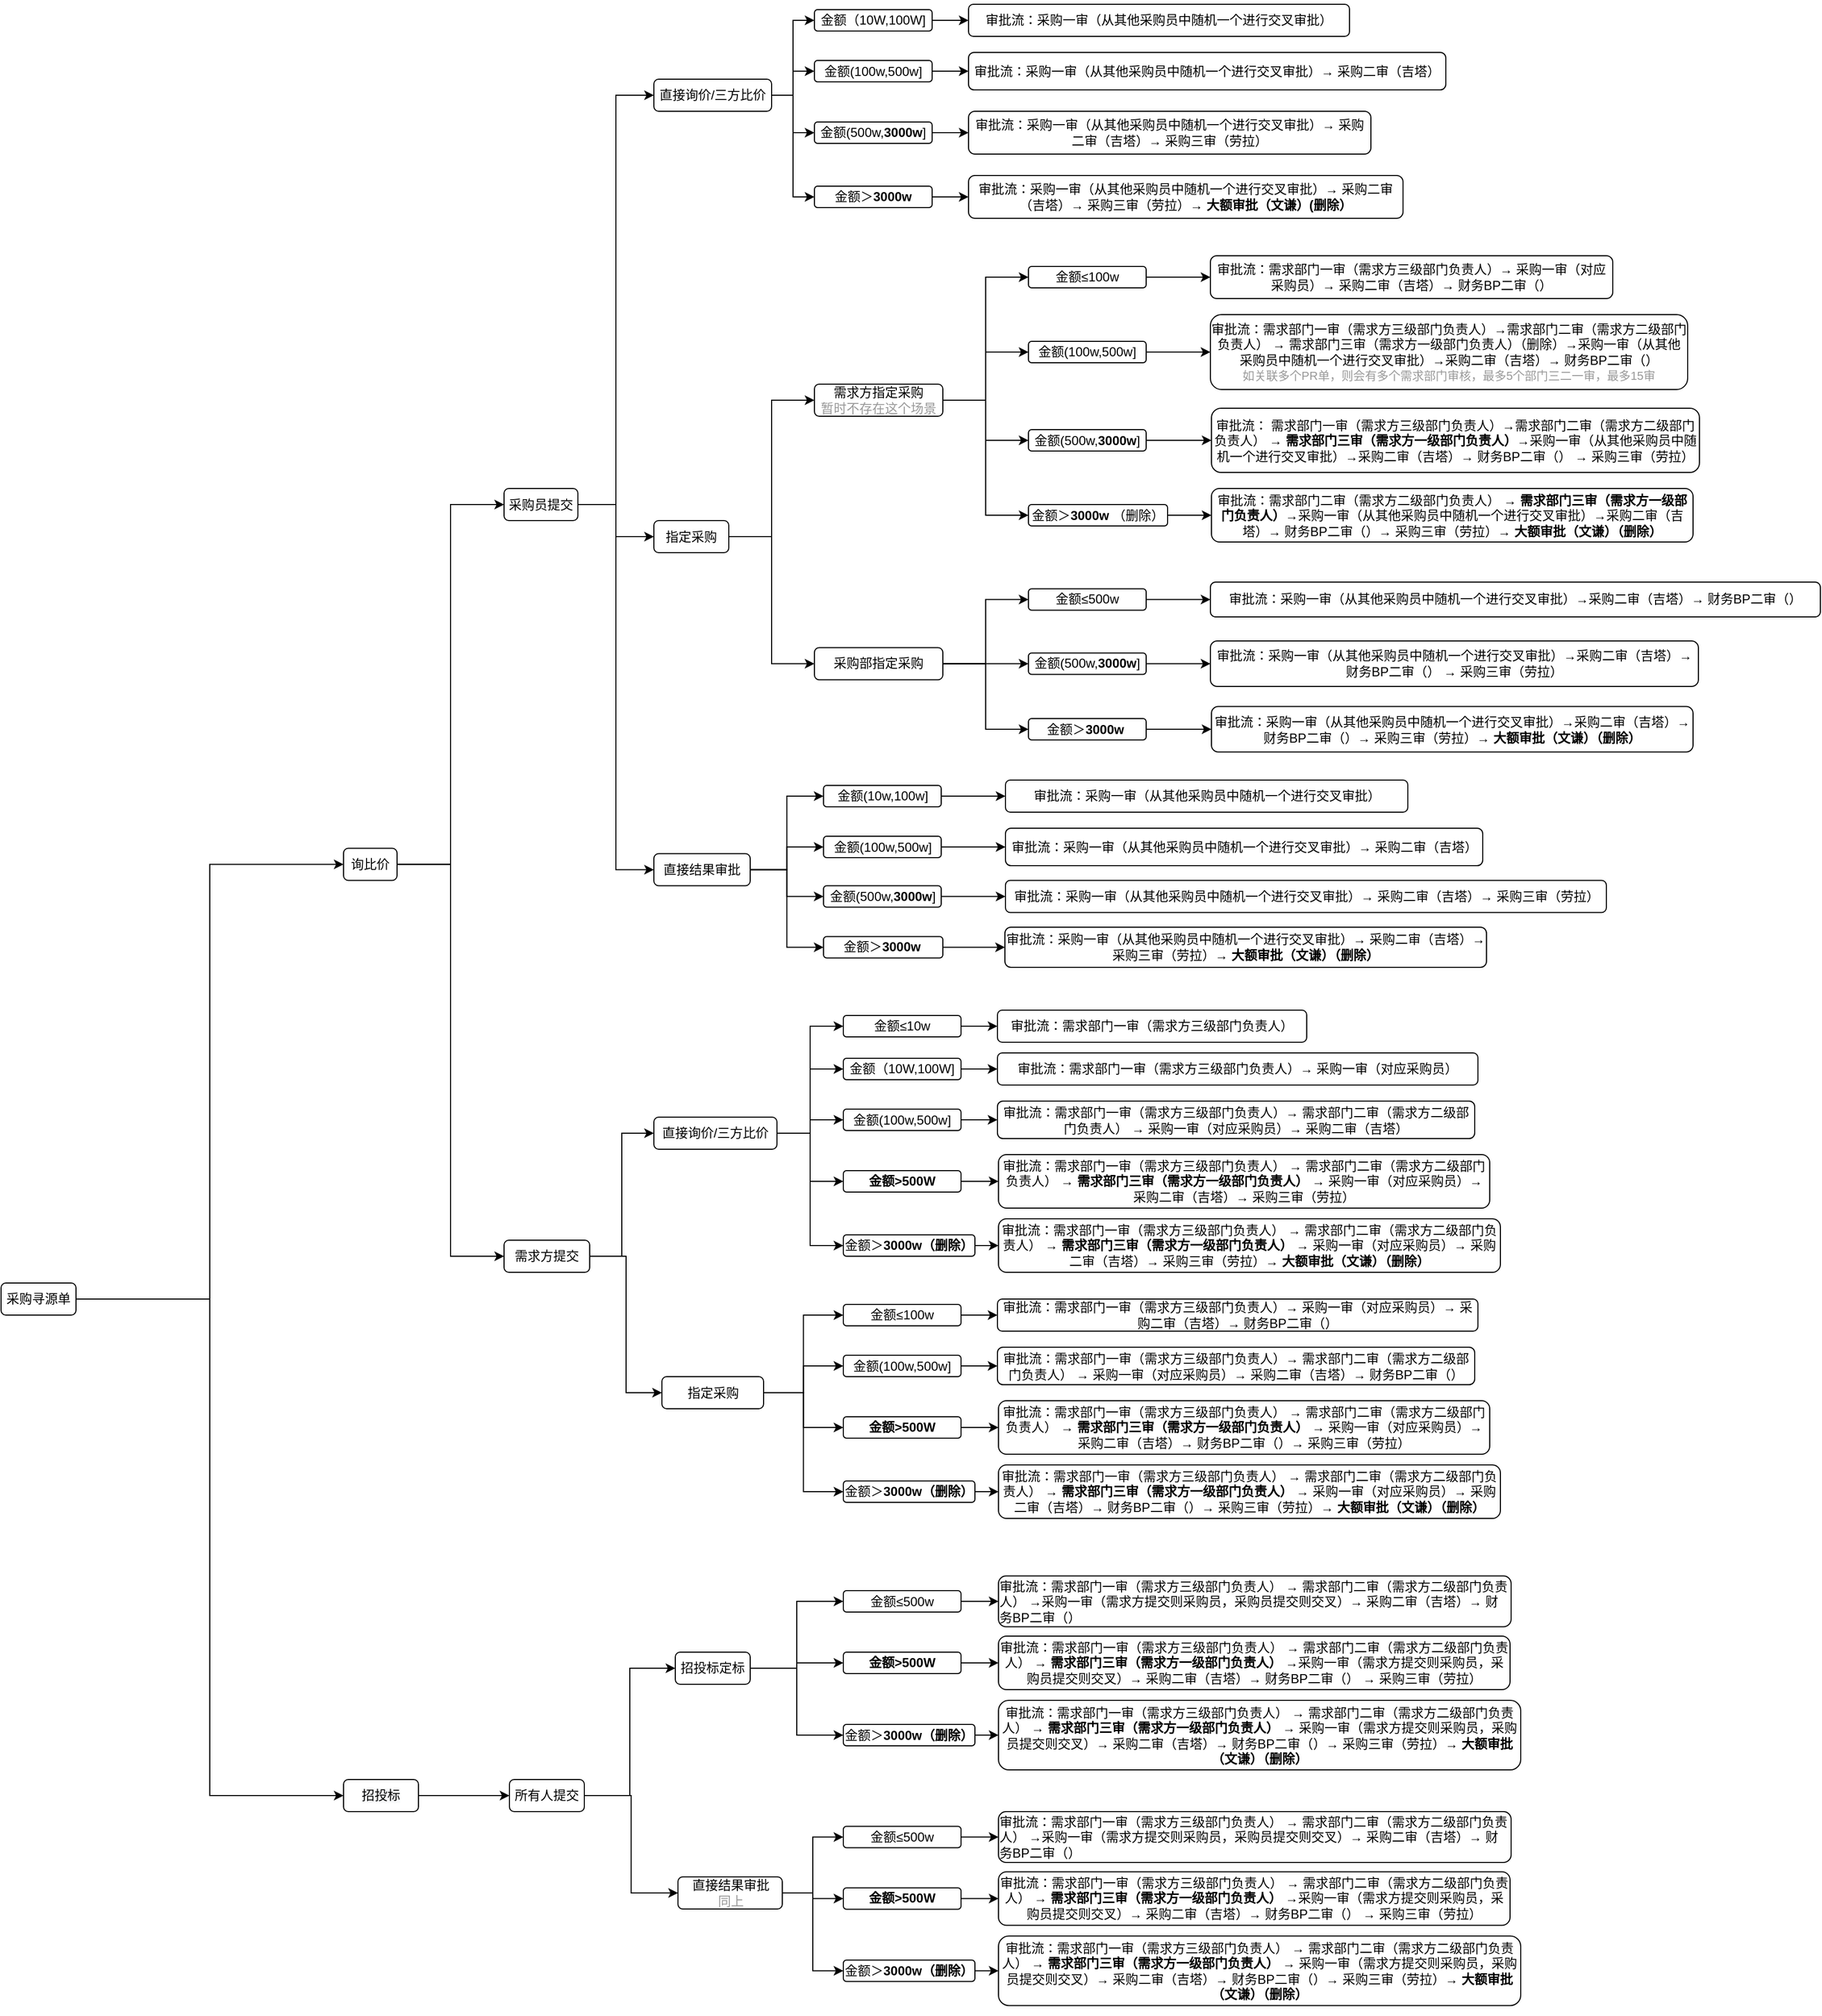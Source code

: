 <mxfile version="14.9.6" type="github">
  <diagram id="q3FrJWFNIrJ3PEpqhN4a" name="Page-1">
    <mxGraphModel dx="2486" dy="1697" grid="1" gridSize="10" guides="1" tooltips="1" connect="1" arrows="1" fold="1" page="1" pageScale="1" pageWidth="827" pageHeight="1169" math="0" shadow="0">
      <root>
        <mxCell id="0" />
        <mxCell id="1" parent="0" />
        <mxCell id="RHY9D-U5pHYsEGbVshPa-166" style="edgeStyle=orthogonalEdgeStyle;rounded=0;orthogonalLoop=1;jettySize=auto;html=1;exitX=1;exitY=0.5;exitDx=0;exitDy=0;entryX=0;entryY=0.5;entryDx=0;entryDy=0;" edge="1" parent="1" source="RHY9D-U5pHYsEGbVshPa-7" target="RHY9D-U5pHYsEGbVshPa-142">
          <mxGeometry relative="1" as="geometry" />
        </mxCell>
        <mxCell id="RHY9D-U5pHYsEGbVshPa-7" value="&#xa;&#xa;&lt;span style=&quot;color: rgb(0, 0, 0); font-family: helvetica; font-size: 12px; font-style: normal; font-weight: 400; letter-spacing: normal; text-align: left; text-indent: 0px; text-transform: none; word-spacing: 0px; background-color: rgb(248, 249, 250); display: inline; float: none;&quot;&gt;招投标&lt;/span&gt;&#xa;&#xa;" style="rounded=1;whiteSpace=wrap;html=1;" vertex="1" parent="1">
          <mxGeometry x="1000" y="1739" width="70" height="30" as="geometry" />
        </mxCell>
        <mxCell id="RHY9D-U5pHYsEGbVshPa-10" style="edgeStyle=orthogonalEdgeStyle;rounded=0;orthogonalLoop=1;jettySize=auto;html=1;exitX=1;exitY=0.5;exitDx=0;exitDy=0;entryX=0;entryY=0.5;entryDx=0;entryDy=0;" edge="1" parent="1" source="RHY9D-U5pHYsEGbVshPa-11" target="RHY9D-U5pHYsEGbVshPa-16">
          <mxGeometry relative="1" as="geometry" />
        </mxCell>
        <mxCell id="RHY9D-U5pHYsEGbVshPa-11" value="&lt;span style=&quot;text-align: left&quot;&gt;金额（10W,100W]&lt;/span&gt;" style="rounded=1;whiteSpace=wrap;html=1;" vertex="1" parent="1">
          <mxGeometry x="1440" y="85" width="110" height="20" as="geometry" />
        </mxCell>
        <mxCell id="RHY9D-U5pHYsEGbVshPa-12" style="edgeStyle=orthogonalEdgeStyle;rounded=0;orthogonalLoop=1;jettySize=auto;html=1;exitX=1;exitY=0.5;exitDx=0;exitDy=0;entryX=0;entryY=0.5;entryDx=0;entryDy=0;" edge="1" parent="1" source="RHY9D-U5pHYsEGbVshPa-13" target="RHY9D-U5pHYsEGbVshPa-18">
          <mxGeometry relative="1" as="geometry" />
        </mxCell>
        <mxCell id="RHY9D-U5pHYsEGbVshPa-13" value="&lt;span style=&quot;text-align: left&quot;&gt;金额(100w,500w]&lt;/span&gt;" style="rounded=1;whiteSpace=wrap;html=1;" vertex="1" parent="1">
          <mxGeometry x="1440" y="132.5" width="110" height="20" as="geometry" />
        </mxCell>
        <mxCell id="RHY9D-U5pHYsEGbVshPa-14" style="edgeStyle=orthogonalEdgeStyle;rounded=0;orthogonalLoop=1;jettySize=auto;html=1;exitX=1;exitY=0.5;exitDx=0;exitDy=0;entryX=0;entryY=0.5;entryDx=0;entryDy=0;" edge="1" parent="1" source="RHY9D-U5pHYsEGbVshPa-15" target="RHY9D-U5pHYsEGbVshPa-19">
          <mxGeometry relative="1" as="geometry" />
        </mxCell>
        <mxCell id="RHY9D-U5pHYsEGbVshPa-15" value="&lt;span style=&quot;text-align: left&quot;&gt;金额(500w,&lt;/span&gt;&lt;span class=&quot;bold&quot; style=&quot;text-align: left&quot;&gt;&lt;b&gt;3000w&lt;/b&gt;&lt;/span&gt;&lt;span style=&quot;text-align: left&quot;&gt;]&lt;/span&gt;" style="rounded=1;whiteSpace=wrap;html=1;" vertex="1" parent="1">
          <mxGeometry x="1440" y="190" width="110" height="20" as="geometry" />
        </mxCell>
        <mxCell id="RHY9D-U5pHYsEGbVshPa-16" value="&lt;ul class=&quot;children&quot; style=&quot;text-align: left&quot;&gt;&lt;/ul&gt;&lt;span style=&quot;text-align: left&quot;&gt;审批流：采购一审（从其他采购员中随机一个进行交叉审批）&lt;/span&gt;&lt;br&gt;&lt;ul class=&quot;children&quot; style=&quot;text-align: left&quot;&gt;&lt;/ul&gt;" style="rounded=1;whiteSpace=wrap;html=1;" vertex="1" parent="1">
          <mxGeometry x="1584" y="80" width="356" height="30" as="geometry" />
        </mxCell>
        <mxCell id="RHY9D-U5pHYsEGbVshPa-18" value="&lt;ul class=&quot;children&quot; style=&quot;text-align: left&quot;&gt;&lt;/ul&gt;&lt;span style=&quot;text-align: left&quot;&gt;审批流：采购一审（从其他采购员中随机一个进行交叉审批）→ 采购二审（吉塔）&lt;/span&gt;&lt;br&gt;&lt;ul class=&quot;children&quot; style=&quot;text-align: left&quot;&gt;&lt;/ul&gt;" style="rounded=1;whiteSpace=wrap;html=1;" vertex="1" parent="1">
          <mxGeometry x="1584" y="125" width="446" height="35" as="geometry" />
        </mxCell>
        <mxCell id="RHY9D-U5pHYsEGbVshPa-19" value="&lt;ul class=&quot;children&quot; style=&quot;text-align: left&quot;&gt;&lt;/ul&gt;&lt;span style=&quot;text-align: left&quot;&gt;审批流：采购一审（从其他采购员中随机一个进行交叉审批）→ 采购二审（吉塔）→ 采购三审（劳拉）&lt;/span&gt;&lt;br&gt;&lt;ul class=&quot;children&quot; style=&quot;text-align: left&quot;&gt;&lt;/ul&gt;" style="rounded=1;whiteSpace=wrap;html=1;" vertex="1" parent="1">
          <mxGeometry x="1584" y="180" width="376" height="40" as="geometry" />
        </mxCell>
        <mxCell id="RHY9D-U5pHYsEGbVshPa-20" style="edgeStyle=orthogonalEdgeStyle;rounded=0;orthogonalLoop=1;jettySize=auto;html=1;exitX=1;exitY=0.5;exitDx=0;exitDy=0;entryX=0;entryY=0.5;entryDx=0;entryDy=0;" edge="1" parent="1" source="RHY9D-U5pHYsEGbVshPa-21" target="RHY9D-U5pHYsEGbVshPa-22">
          <mxGeometry relative="1" as="geometry" />
        </mxCell>
        <mxCell id="RHY9D-U5pHYsEGbVshPa-21" value="&lt;span style=&quot;text-align: left&quot;&gt;金额＞&lt;/span&gt;&lt;span class=&quot;bold&quot; style=&quot;text-align: left&quot;&gt;&lt;b&gt;3000w&lt;/b&gt;&lt;/span&gt;" style="rounded=1;whiteSpace=wrap;html=1;" vertex="1" parent="1">
          <mxGeometry x="1440" y="250" width="110" height="20" as="geometry" />
        </mxCell>
        <mxCell id="RHY9D-U5pHYsEGbVshPa-22" value="&lt;ul class=&quot;children&quot; style=&quot;text-align: left&quot;&gt;&lt;/ul&gt;&lt;span style=&quot;text-align: left&quot;&gt;审批流：采购一审（从其他采购员中随机一个进行交叉审批）→ 采购二审（吉塔）→ 采购三审（劳拉）→&amp;nbsp;&lt;/span&gt;&lt;span class=&quot;bold&quot; style=&quot;text-align: left&quot;&gt;&lt;b&gt;大额审批（文谦）(删除）&lt;/b&gt;&lt;/span&gt;&lt;br&gt;&lt;ul class=&quot;children&quot; style=&quot;text-align: left&quot;&gt;&lt;/ul&gt;" style="rounded=1;whiteSpace=wrap;html=1;" vertex="1" parent="1">
          <mxGeometry x="1584" y="240" width="406" height="40" as="geometry" />
        </mxCell>
        <mxCell id="RHY9D-U5pHYsEGbVshPa-136" style="edgeStyle=orthogonalEdgeStyle;rounded=0;orthogonalLoop=1;jettySize=auto;html=1;exitX=1;exitY=0.5;exitDx=0;exitDy=0;entryX=0;entryY=0.5;entryDx=0;entryDy=0;" edge="1" parent="1" source="RHY9D-U5pHYsEGbVshPa-23" target="RHY9D-U5pHYsEGbVshPa-25">
          <mxGeometry relative="1" as="geometry" />
        </mxCell>
        <mxCell id="RHY9D-U5pHYsEGbVshPa-137" style="edgeStyle=orthogonalEdgeStyle;rounded=0;orthogonalLoop=1;jettySize=auto;html=1;exitX=1;exitY=0.5;exitDx=0;exitDy=0;entryX=0;entryY=0.5;entryDx=0;entryDy=0;" edge="1" parent="1" source="RHY9D-U5pHYsEGbVshPa-23" target="RHY9D-U5pHYsEGbVshPa-93">
          <mxGeometry relative="1" as="geometry" />
        </mxCell>
        <mxCell id="RHY9D-U5pHYsEGbVshPa-23" value="&lt;span style=&quot;text-align: left&quot;&gt;询比价&lt;/span&gt;" style="rounded=1;whiteSpace=wrap;html=1;" vertex="1" parent="1">
          <mxGeometry x="1000" y="868.75" width="50" height="30" as="geometry" />
        </mxCell>
        <mxCell id="RHY9D-U5pHYsEGbVshPa-74" style="edgeStyle=orthogonalEdgeStyle;rounded=0;orthogonalLoop=1;jettySize=auto;html=1;exitX=1;exitY=0.5;exitDx=0;exitDy=0;entryX=0;entryY=0.5;entryDx=0;entryDy=0;" edge="1" parent="1" source="RHY9D-U5pHYsEGbVshPa-25" target="RHY9D-U5pHYsEGbVshPa-26">
          <mxGeometry relative="1" as="geometry" />
        </mxCell>
        <mxCell id="RHY9D-U5pHYsEGbVshPa-75" style="edgeStyle=orthogonalEdgeStyle;rounded=0;orthogonalLoop=1;jettySize=auto;html=1;exitX=1;exitY=0.5;exitDx=0;exitDy=0;entryX=0;entryY=0.5;entryDx=0;entryDy=0;" edge="1" parent="1" source="RHY9D-U5pHYsEGbVshPa-25" target="RHY9D-U5pHYsEGbVshPa-27">
          <mxGeometry relative="1" as="geometry" />
        </mxCell>
        <mxCell id="RHY9D-U5pHYsEGbVshPa-76" style="edgeStyle=orthogonalEdgeStyle;rounded=0;orthogonalLoop=1;jettySize=auto;html=1;exitX=1;exitY=0.5;exitDx=0;exitDy=0;entryX=0;entryY=0.5;entryDx=0;entryDy=0;" edge="1" parent="1" source="RHY9D-U5pHYsEGbVshPa-25" target="RHY9D-U5pHYsEGbVshPa-60">
          <mxGeometry relative="1" as="geometry" />
        </mxCell>
        <mxCell id="RHY9D-U5pHYsEGbVshPa-25" value="&lt;span style=&quot;text-align: left&quot;&gt;采购员提交&lt;/span&gt;" style="rounded=1;whiteSpace=wrap;html=1;" vertex="1" parent="1">
          <mxGeometry x="1150" y="532.5" width="69" height="30" as="geometry" />
        </mxCell>
        <mxCell id="RHY9D-U5pHYsEGbVshPa-77" style="edgeStyle=orthogonalEdgeStyle;rounded=0;orthogonalLoop=1;jettySize=auto;html=1;exitX=1;exitY=0.5;exitDx=0;exitDy=0;entryX=0;entryY=0.5;entryDx=0;entryDy=0;" edge="1" parent="1" source="RHY9D-U5pHYsEGbVshPa-26" target="RHY9D-U5pHYsEGbVshPa-11">
          <mxGeometry relative="1" as="geometry" />
        </mxCell>
        <mxCell id="RHY9D-U5pHYsEGbVshPa-78" style="edgeStyle=orthogonalEdgeStyle;rounded=0;orthogonalLoop=1;jettySize=auto;html=1;exitX=1;exitY=0.5;exitDx=0;exitDy=0;" edge="1" parent="1" source="RHY9D-U5pHYsEGbVshPa-26" target="RHY9D-U5pHYsEGbVshPa-13">
          <mxGeometry relative="1" as="geometry" />
        </mxCell>
        <mxCell id="RHY9D-U5pHYsEGbVshPa-80" style="edgeStyle=orthogonalEdgeStyle;rounded=0;orthogonalLoop=1;jettySize=auto;html=1;exitX=1;exitY=0.5;exitDx=0;exitDy=0;entryX=0;entryY=0.5;entryDx=0;entryDy=0;" edge="1" parent="1" source="RHY9D-U5pHYsEGbVshPa-26" target="RHY9D-U5pHYsEGbVshPa-15">
          <mxGeometry relative="1" as="geometry" />
        </mxCell>
        <mxCell id="RHY9D-U5pHYsEGbVshPa-81" style="edgeStyle=orthogonalEdgeStyle;rounded=0;orthogonalLoop=1;jettySize=auto;html=1;exitX=1;exitY=0.5;exitDx=0;exitDy=0;entryX=0;entryY=0.5;entryDx=0;entryDy=0;" edge="1" parent="1" source="RHY9D-U5pHYsEGbVshPa-26" target="RHY9D-U5pHYsEGbVshPa-21">
          <mxGeometry relative="1" as="geometry" />
        </mxCell>
        <mxCell id="RHY9D-U5pHYsEGbVshPa-26" value="&lt;span style=&quot;text-align: left&quot;&gt;直接询价/三方比价&lt;/span&gt;" style="rounded=1;whiteSpace=wrap;html=1;" vertex="1" parent="1">
          <mxGeometry x="1290" y="150" width="110" height="30" as="geometry" />
        </mxCell>
        <mxCell id="RHY9D-U5pHYsEGbVshPa-82" style="edgeStyle=orthogonalEdgeStyle;rounded=0;orthogonalLoop=1;jettySize=auto;html=1;exitX=1;exitY=0.5;exitDx=0;exitDy=0;entryX=0;entryY=0.5;entryDx=0;entryDy=0;" edge="1" parent="1" source="RHY9D-U5pHYsEGbVshPa-27" target="RHY9D-U5pHYsEGbVshPa-28">
          <mxGeometry relative="1" as="geometry" />
        </mxCell>
        <mxCell id="RHY9D-U5pHYsEGbVshPa-83" style="edgeStyle=orthogonalEdgeStyle;rounded=0;orthogonalLoop=1;jettySize=auto;html=1;exitX=1;exitY=0.5;exitDx=0;exitDy=0;entryX=0;entryY=0.5;entryDx=0;entryDy=0;" edge="1" parent="1" source="RHY9D-U5pHYsEGbVshPa-27" target="RHY9D-U5pHYsEGbVshPa-30">
          <mxGeometry relative="1" as="geometry" />
        </mxCell>
        <mxCell id="RHY9D-U5pHYsEGbVshPa-27" value="&lt;span style=&quot;text-align: left&quot;&gt;指定采购&lt;/span&gt;" style="rounded=1;whiteSpace=wrap;html=1;" vertex="1" parent="1">
          <mxGeometry x="1290" y="562.5" width="70" height="30" as="geometry" />
        </mxCell>
        <mxCell id="RHY9D-U5pHYsEGbVshPa-84" style="edgeStyle=orthogonalEdgeStyle;rounded=0;orthogonalLoop=1;jettySize=auto;html=1;exitX=1;exitY=0.5;exitDx=0;exitDy=0;entryX=0;entryY=0.5;entryDx=0;entryDy=0;" edge="1" parent="1" source="RHY9D-U5pHYsEGbVshPa-28" target="RHY9D-U5pHYsEGbVshPa-32">
          <mxGeometry relative="1" as="geometry" />
        </mxCell>
        <mxCell id="RHY9D-U5pHYsEGbVshPa-85" style="edgeStyle=orthogonalEdgeStyle;rounded=0;orthogonalLoop=1;jettySize=auto;html=1;exitX=1;exitY=0.5;exitDx=0;exitDy=0;entryX=0;entryY=0.5;entryDx=0;entryDy=0;" edge="1" parent="1" source="RHY9D-U5pHYsEGbVshPa-28" target="RHY9D-U5pHYsEGbVshPa-34">
          <mxGeometry relative="1" as="geometry" />
        </mxCell>
        <mxCell id="RHY9D-U5pHYsEGbVshPa-86" style="edgeStyle=orthogonalEdgeStyle;rounded=0;orthogonalLoop=1;jettySize=auto;html=1;exitX=1;exitY=0.5;exitDx=0;exitDy=0;entryX=0;entryY=0.5;entryDx=0;entryDy=0;" edge="1" parent="1" source="RHY9D-U5pHYsEGbVshPa-28" target="RHY9D-U5pHYsEGbVshPa-36">
          <mxGeometry relative="1" as="geometry" />
        </mxCell>
        <mxCell id="RHY9D-U5pHYsEGbVshPa-87" style="edgeStyle=orthogonalEdgeStyle;rounded=0;orthogonalLoop=1;jettySize=auto;html=1;exitX=1;exitY=0.5;exitDx=0;exitDy=0;entryX=0;entryY=0.5;entryDx=0;entryDy=0;" edge="1" parent="1" source="RHY9D-U5pHYsEGbVshPa-28" target="RHY9D-U5pHYsEGbVshPa-41">
          <mxGeometry relative="1" as="geometry" />
        </mxCell>
        <mxCell id="RHY9D-U5pHYsEGbVshPa-28" value="&lt;span class=&quot;content mubu-node&quot; style=&quot;text-align: left&quot;&gt;需求方指定采购&lt;/span&gt;&lt;br style=&quot;text-align: left&quot;&gt;&lt;span class=&quot;note&quot; style=&quot;text-align: left&quot;&gt;&lt;font color=&quot;#999999&quot;&gt;暂时不存在这个场景&lt;/font&gt;&lt;/span&gt;" style="rounded=1;whiteSpace=wrap;html=1;" vertex="1" parent="1">
          <mxGeometry x="1440" y="435" width="120" height="30" as="geometry" />
        </mxCell>
        <mxCell id="RHY9D-U5pHYsEGbVshPa-56" style="edgeStyle=orthogonalEdgeStyle;rounded=0;orthogonalLoop=1;jettySize=auto;html=1;exitX=1;exitY=0.5;exitDx=0;exitDy=0;entryX=0;entryY=0.5;entryDx=0;entryDy=0;" edge="1" parent="1" source="RHY9D-U5pHYsEGbVshPa-30" target="RHY9D-U5pHYsEGbVshPa-46">
          <mxGeometry relative="1" as="geometry" />
        </mxCell>
        <mxCell id="RHY9D-U5pHYsEGbVshPa-58" style="edgeStyle=orthogonalEdgeStyle;rounded=0;orthogonalLoop=1;jettySize=auto;html=1;exitX=1;exitY=0.5;exitDx=0;exitDy=0;entryX=0;entryY=0.5;entryDx=0;entryDy=0;" edge="1" parent="1" source="RHY9D-U5pHYsEGbVshPa-30" target="RHY9D-U5pHYsEGbVshPa-48">
          <mxGeometry relative="1" as="geometry" />
        </mxCell>
        <mxCell id="RHY9D-U5pHYsEGbVshPa-59" style="edgeStyle=orthogonalEdgeStyle;rounded=0;orthogonalLoop=1;jettySize=auto;html=1;exitX=1;exitY=0.5;exitDx=0;exitDy=0;entryX=0;entryY=0.5;entryDx=0;entryDy=0;" edge="1" parent="1" source="RHY9D-U5pHYsEGbVshPa-30" target="RHY9D-U5pHYsEGbVshPa-53">
          <mxGeometry relative="1" as="geometry" />
        </mxCell>
        <mxCell id="RHY9D-U5pHYsEGbVshPa-30" value="&lt;span style=&quot;text-align: left&quot;&gt;采购部指定采购&lt;/span&gt;" style="rounded=1;whiteSpace=wrap;html=1;" vertex="1" parent="1">
          <mxGeometry x="1440" y="681.25" width="120" height="30" as="geometry" />
        </mxCell>
        <mxCell id="RHY9D-U5pHYsEGbVshPa-31" style="edgeStyle=orthogonalEdgeStyle;rounded=0;orthogonalLoop=1;jettySize=auto;html=1;exitX=1;exitY=0.5;exitDx=0;exitDy=0;entryX=0;entryY=0.5;entryDx=0;entryDy=0;" edge="1" parent="1" source="RHY9D-U5pHYsEGbVshPa-32" target="RHY9D-U5pHYsEGbVshPa-37">
          <mxGeometry relative="1" as="geometry" />
        </mxCell>
        <mxCell id="RHY9D-U5pHYsEGbVshPa-32" value="&lt;span style=&quot;text-align: left&quot;&gt;金额≤100w&lt;/span&gt;" style="rounded=1;whiteSpace=wrap;html=1;" vertex="1" parent="1">
          <mxGeometry x="1640" y="325" width="110" height="20" as="geometry" />
        </mxCell>
        <mxCell id="RHY9D-U5pHYsEGbVshPa-33" style="edgeStyle=orthogonalEdgeStyle;rounded=0;orthogonalLoop=1;jettySize=auto;html=1;exitX=1;exitY=0.5;exitDx=0;exitDy=0;entryX=0;entryY=0.5;entryDx=0;entryDy=0;" edge="1" parent="1" source="RHY9D-U5pHYsEGbVshPa-34" target="RHY9D-U5pHYsEGbVshPa-38">
          <mxGeometry relative="1" as="geometry" />
        </mxCell>
        <mxCell id="RHY9D-U5pHYsEGbVshPa-34" value="&lt;span style=&quot;text-align: left&quot;&gt;金额(100w,500w]&lt;/span&gt;" style="rounded=1;whiteSpace=wrap;html=1;" vertex="1" parent="1">
          <mxGeometry x="1640" y="395" width="110" height="20" as="geometry" />
        </mxCell>
        <mxCell id="RHY9D-U5pHYsEGbVshPa-35" style="edgeStyle=orthogonalEdgeStyle;rounded=0;orthogonalLoop=1;jettySize=auto;html=1;exitX=1;exitY=0.5;exitDx=0;exitDy=0;entryX=0;entryY=0.5;entryDx=0;entryDy=0;" edge="1" parent="1" source="RHY9D-U5pHYsEGbVshPa-36" target="RHY9D-U5pHYsEGbVshPa-39">
          <mxGeometry relative="1" as="geometry" />
        </mxCell>
        <mxCell id="RHY9D-U5pHYsEGbVshPa-36" value="&lt;span style=&quot;text-align: left&quot;&gt;金额(500w,&lt;/span&gt;&lt;span class=&quot;bold&quot; style=&quot;text-align: left&quot;&gt;&lt;b&gt;3000w&lt;/b&gt;&lt;/span&gt;&lt;span style=&quot;text-align: left&quot;&gt;]&lt;/span&gt;" style="rounded=1;whiteSpace=wrap;html=1;" vertex="1" parent="1">
          <mxGeometry x="1640" y="477.5" width="110" height="20" as="geometry" />
        </mxCell>
        <mxCell id="RHY9D-U5pHYsEGbVshPa-37" value="&lt;ul class=&quot;children&quot; style=&quot;text-align: left&quot;&gt;&lt;/ul&gt;&lt;span style=&quot;text-align: left&quot;&gt;审批流：需求部门一审（需求方三级部门负责人）→ 采购一审（对应采购员）→ 采购二审（吉塔）→ 财务BP二审（）&lt;/span&gt;&lt;br&gt;&lt;ul class=&quot;children&quot; style=&quot;text-align: left&quot;&gt;&lt;/ul&gt;" style="rounded=1;whiteSpace=wrap;html=1;" vertex="1" parent="1">
          <mxGeometry x="1810" y="315" width="376" height="40" as="geometry" />
        </mxCell>
        <mxCell id="RHY9D-U5pHYsEGbVshPa-38" value="&lt;ul class=&quot;children&quot; style=&quot;text-align: left&quot;&gt;&lt;/ul&gt;&lt;span class=&quot;content mubu-node&quot; style=&quot;text-align: left&quot;&gt;审批流：需求部门一审（需求方三级部门负责人）→需求部门二审（需求方二级部门负责人） →&amp;nbsp;&lt;span class=&quot;bold&quot;&gt;需求部门三审（需求方一级部门负责人）（删除）&lt;/span&gt;→采购一审（从其他采购员中随机一个进行交叉审批）→采购二审（吉塔）→ 财务BP二审（）&lt;/span&gt;&lt;br style=&quot;text-align: left&quot;&gt;&lt;span class=&quot;note&quot; style=&quot;text-align: left&quot;&gt;&lt;font color=&quot;#999999&quot; style=&quot;font-size: 11px&quot;&gt;如关联多个PR单，则会有多个需求部门审核，最多5个部门三二一审，最多15审&lt;/font&gt;&lt;/span&gt;&lt;br&gt;&lt;ul class=&quot;children&quot; style=&quot;text-align: left&quot;&gt;&lt;/ul&gt;" style="rounded=1;whiteSpace=wrap;html=1;" vertex="1" parent="1">
          <mxGeometry x="1810" y="370" width="446" height="70" as="geometry" />
        </mxCell>
        <mxCell id="RHY9D-U5pHYsEGbVshPa-39" value="&lt;ul class=&quot;children&quot; style=&quot;text-align: left&quot;&gt;&lt;/ul&gt;&lt;span style=&quot;text-align: left&quot;&gt;审批流： 需求部门一审（需求方三级部门负责人）→需求部门二审（需求方二级部门负责人） →&amp;nbsp;&lt;/span&gt;&lt;span class=&quot;bold&quot; style=&quot;text-align: left&quot;&gt;&lt;b&gt;需求部门三审（需求方一级部门负责人）&lt;/b&gt;&lt;/span&gt;&lt;span style=&quot;text-align: left&quot;&gt;→采购一审（从其他采购员中随机一个进行交叉审批）→采购二审（吉塔）→ 财务BP二审（） → 采购三审（劳拉）&lt;/span&gt;&lt;br&gt;&lt;ul class=&quot;children&quot; style=&quot;text-align: left&quot;&gt;&lt;/ul&gt;" style="rounded=1;whiteSpace=wrap;html=1;" vertex="1" parent="1">
          <mxGeometry x="1811" y="457.5" width="456" height="60" as="geometry" />
        </mxCell>
        <mxCell id="RHY9D-U5pHYsEGbVshPa-40" style="edgeStyle=orthogonalEdgeStyle;rounded=0;orthogonalLoop=1;jettySize=auto;html=1;exitX=1;exitY=0.5;exitDx=0;exitDy=0;entryX=0;entryY=0.5;entryDx=0;entryDy=0;" edge="1" parent="1" source="RHY9D-U5pHYsEGbVshPa-41" target="RHY9D-U5pHYsEGbVshPa-42">
          <mxGeometry relative="1" as="geometry" />
        </mxCell>
        <mxCell id="RHY9D-U5pHYsEGbVshPa-41" value="&lt;span style=&quot;text-align: left&quot;&gt;金额＞&lt;/span&gt;&lt;span class=&quot;bold&quot; style=&quot;text-align: left&quot;&gt;&lt;b&gt;3000w&amp;nbsp;&lt;/b&gt;&lt;/span&gt;&lt;span style=&quot;text-align: left&quot;&gt;（删除）&lt;/span&gt;" style="rounded=1;whiteSpace=wrap;html=1;" vertex="1" parent="1">
          <mxGeometry x="1640" y="547.5" width="130" height="20" as="geometry" />
        </mxCell>
        <mxCell id="RHY9D-U5pHYsEGbVshPa-42" value="&lt;ul class=&quot;children&quot; style=&quot;text-align: left&quot;&gt;&lt;/ul&gt;&lt;span style=&quot;text-align: left&quot;&gt;审批流：需求部门二审（需求方二级部门负责人） →&amp;nbsp;&lt;/span&gt;&lt;span class=&quot;bold&quot; style=&quot;text-align: left&quot;&gt;&lt;b&gt;需求部门三审（需求方一级部门负责人）&lt;/b&gt;&lt;/span&gt;&lt;span style=&quot;text-align: left&quot;&gt;→采购一审（从其他采购员中随机一个进行交叉审批）→采购二审（吉塔）→ 财务BP二审（）→ 采购三审（劳拉）→&lt;/span&gt;&lt;span style=&quot;text-align: left&quot;&gt;&amp;nbsp;&lt;/span&gt;&lt;span class=&quot;bold&quot; style=&quot;text-align: left&quot;&gt;&lt;b&gt;大额审批（文谦）（删除）&lt;/b&gt;&lt;/span&gt;&lt;br&gt;&lt;ul class=&quot;children&quot; style=&quot;text-align: left&quot;&gt;&lt;/ul&gt;" style="rounded=1;whiteSpace=wrap;html=1;" vertex="1" parent="1">
          <mxGeometry x="1811" y="532.5" width="450" height="50" as="geometry" />
        </mxCell>
        <mxCell id="RHY9D-U5pHYsEGbVshPa-45" style="edgeStyle=orthogonalEdgeStyle;rounded=0;orthogonalLoop=1;jettySize=auto;html=1;exitX=1;exitY=0.5;exitDx=0;exitDy=0;entryX=0;entryY=0.5;entryDx=0;entryDy=0;" edge="1" parent="1" source="RHY9D-U5pHYsEGbVshPa-46" target="RHY9D-U5pHYsEGbVshPa-50">
          <mxGeometry relative="1" as="geometry" />
        </mxCell>
        <mxCell id="RHY9D-U5pHYsEGbVshPa-46" value="&lt;span style=&quot;font-family: &amp;#34;helvetica&amp;#34; ; text-align: left&quot;&gt;金额≤500w&lt;/span&gt;" style="rounded=1;whiteSpace=wrap;html=1;" vertex="1" parent="1">
          <mxGeometry x="1640" y="626.25" width="110" height="20" as="geometry" />
        </mxCell>
        <mxCell id="RHY9D-U5pHYsEGbVshPa-47" style="edgeStyle=orthogonalEdgeStyle;rounded=0;orthogonalLoop=1;jettySize=auto;html=1;exitX=1;exitY=0.5;exitDx=0;exitDy=0;entryX=0;entryY=0.5;entryDx=0;entryDy=0;" edge="1" parent="1" source="RHY9D-U5pHYsEGbVshPa-48" target="RHY9D-U5pHYsEGbVshPa-51">
          <mxGeometry relative="1" as="geometry" />
        </mxCell>
        <mxCell id="RHY9D-U5pHYsEGbVshPa-48" value="&lt;span style=&quot;text-align: left&quot;&gt;金额(500w,&lt;/span&gt;&lt;span class=&quot;bold&quot; style=&quot;text-align: left&quot;&gt;&lt;b&gt;3000w&lt;/b&gt;&lt;/span&gt;&lt;span style=&quot;text-align: left&quot;&gt;]&lt;/span&gt;" style="rounded=1;whiteSpace=wrap;html=1;" vertex="1" parent="1">
          <mxGeometry x="1640" y="686.25" width="110" height="20" as="geometry" />
        </mxCell>
        <mxCell id="RHY9D-U5pHYsEGbVshPa-50" value="&lt;ul class=&quot;children&quot; style=&quot;text-align: left&quot;&gt;&lt;/ul&gt;&lt;span style=&quot;font-family: &amp;#34;helvetica&amp;#34; ; text-align: left&quot;&gt;审批流：采购一审（从其他采购员中随机一个进行交叉审批）→采购二审（吉塔）→ 财务BP二审（）&lt;/span&gt;&lt;br&gt;&lt;ul class=&quot;children&quot; style=&quot;text-align: left&quot;&gt;&lt;/ul&gt;" style="rounded=1;whiteSpace=wrap;html=1;" vertex="1" parent="1">
          <mxGeometry x="1810" y="620" width="570" height="32.5" as="geometry" />
        </mxCell>
        <mxCell id="RHY9D-U5pHYsEGbVshPa-51" value="&lt;ul class=&quot;children&quot; style=&quot;text-align: left&quot;&gt;&lt;/ul&gt;&lt;span style=&quot;font-family: &amp;#34;helvetica&amp;#34; ; text-align: left&quot;&gt;审批流：采购一审（从其他采购员中随机一个进行交叉审批）→采购二审（吉塔）→ 财务BP二审（） → 采购三审（劳拉）&lt;/span&gt;&lt;br&gt;&lt;ul class=&quot;children&quot; style=&quot;text-align: left&quot;&gt;&lt;/ul&gt;" style="rounded=1;whiteSpace=wrap;html=1;" vertex="1" parent="1">
          <mxGeometry x="1810" y="675" width="456" height="42.5" as="geometry" />
        </mxCell>
        <mxCell id="RHY9D-U5pHYsEGbVshPa-52" style="edgeStyle=orthogonalEdgeStyle;rounded=0;orthogonalLoop=1;jettySize=auto;html=1;exitX=1;exitY=0.5;exitDx=0;exitDy=0;entryX=0;entryY=0.5;entryDx=0;entryDy=0;" edge="1" parent="1" source="RHY9D-U5pHYsEGbVshPa-53" target="RHY9D-U5pHYsEGbVshPa-54">
          <mxGeometry relative="1" as="geometry" />
        </mxCell>
        <mxCell id="RHY9D-U5pHYsEGbVshPa-53" value="&lt;span style=&quot;text-align: left&quot;&gt;金额＞&lt;/span&gt;&lt;span class=&quot;bold&quot; style=&quot;text-align: left&quot;&gt;&lt;b&gt;3000w&amp;nbsp;&lt;/b&gt;&lt;/span&gt;" style="rounded=1;whiteSpace=wrap;html=1;" vertex="1" parent="1">
          <mxGeometry x="1640" y="747.5" width="110" height="20" as="geometry" />
        </mxCell>
        <mxCell id="RHY9D-U5pHYsEGbVshPa-54" value="&lt;ul class=&quot;children&quot; style=&quot;text-align: left&quot;&gt;&lt;/ul&gt;&lt;span style=&quot;font-family: &amp;#34;helvetica&amp;#34; ; text-align: left&quot;&gt;审批流：采购一审（从其他采购员中随机一个进行交叉审批）→采购二审（吉塔）→ 财务BP二审（）→ 采购三审（劳拉）→&amp;nbsp;&lt;/span&gt;&lt;span class=&quot;bold&quot; style=&quot;font-family: &amp;#34;helvetica&amp;#34; ; text-align: left&quot;&gt;&lt;b&gt;大额审批（文谦）（删除）&lt;/b&gt;&lt;/span&gt;&lt;br&gt;&lt;ul class=&quot;children&quot; style=&quot;text-align: left&quot;&gt;&lt;/ul&gt;" style="rounded=1;whiteSpace=wrap;html=1;" vertex="1" parent="1">
          <mxGeometry x="1811" y="736.25" width="450" height="42.5" as="geometry" />
        </mxCell>
        <mxCell id="RHY9D-U5pHYsEGbVshPa-88" style="edgeStyle=orthogonalEdgeStyle;rounded=0;orthogonalLoop=1;jettySize=auto;html=1;exitX=1;exitY=0.5;exitDx=0;exitDy=0;entryX=0;entryY=0.5;entryDx=0;entryDy=0;" edge="1" parent="1" source="RHY9D-U5pHYsEGbVshPa-60" target="RHY9D-U5pHYsEGbVshPa-62">
          <mxGeometry relative="1" as="geometry" />
        </mxCell>
        <mxCell id="RHY9D-U5pHYsEGbVshPa-89" style="edgeStyle=orthogonalEdgeStyle;rounded=0;orthogonalLoop=1;jettySize=auto;html=1;exitX=1;exitY=0.5;exitDx=0;exitDy=0;entryX=0;entryY=0.5;entryDx=0;entryDy=0;" edge="1" parent="1" source="RHY9D-U5pHYsEGbVshPa-60" target="RHY9D-U5pHYsEGbVshPa-64">
          <mxGeometry relative="1" as="geometry" />
        </mxCell>
        <mxCell id="RHY9D-U5pHYsEGbVshPa-90" style="edgeStyle=orthogonalEdgeStyle;rounded=0;orthogonalLoop=1;jettySize=auto;html=1;exitX=1;exitY=0.5;exitDx=0;exitDy=0;entryX=0;entryY=0.5;entryDx=0;entryDy=0;" edge="1" parent="1" source="RHY9D-U5pHYsEGbVshPa-60" target="RHY9D-U5pHYsEGbVshPa-66">
          <mxGeometry relative="1" as="geometry" />
        </mxCell>
        <mxCell id="RHY9D-U5pHYsEGbVshPa-91" style="edgeStyle=orthogonalEdgeStyle;rounded=0;orthogonalLoop=1;jettySize=auto;html=1;exitX=1;exitY=0.5;exitDx=0;exitDy=0;entryX=0;entryY=0.5;entryDx=0;entryDy=0;" edge="1" parent="1" source="RHY9D-U5pHYsEGbVshPa-60" target="RHY9D-U5pHYsEGbVshPa-71">
          <mxGeometry relative="1" as="geometry" />
        </mxCell>
        <mxCell id="RHY9D-U5pHYsEGbVshPa-60" value="&lt;span style=&quot;text-align: left&quot;&gt;直接结果审批&lt;/span&gt;" style="rounded=1;whiteSpace=wrap;html=1;" vertex="1" parent="1">
          <mxGeometry x="1290" y="873.75" width="90" height="30" as="geometry" />
        </mxCell>
        <mxCell id="RHY9D-U5pHYsEGbVshPa-61" style="edgeStyle=orthogonalEdgeStyle;rounded=0;orthogonalLoop=1;jettySize=auto;html=1;exitX=1;exitY=0.5;exitDx=0;exitDy=0;entryX=0;entryY=0.5;entryDx=0;entryDy=0;" edge="1" parent="1" source="RHY9D-U5pHYsEGbVshPa-62" target="RHY9D-U5pHYsEGbVshPa-67">
          <mxGeometry relative="1" as="geometry" />
        </mxCell>
        <mxCell id="RHY9D-U5pHYsEGbVshPa-62" value="&lt;span style=&quot;font-family: &amp;#34;helvetica&amp;#34; ; text-align: left&quot;&gt;金额(10w,100w]&lt;/span&gt;" style="rounded=1;whiteSpace=wrap;html=1;" vertex="1" parent="1">
          <mxGeometry x="1448.5" y="810" width="110" height="20" as="geometry" />
        </mxCell>
        <mxCell id="RHY9D-U5pHYsEGbVshPa-63" style="edgeStyle=orthogonalEdgeStyle;rounded=0;orthogonalLoop=1;jettySize=auto;html=1;exitX=1;exitY=0.5;exitDx=0;exitDy=0;entryX=0;entryY=0.5;entryDx=0;entryDy=0;" edge="1" parent="1" source="RHY9D-U5pHYsEGbVshPa-64" target="RHY9D-U5pHYsEGbVshPa-68">
          <mxGeometry relative="1" as="geometry" />
        </mxCell>
        <mxCell id="RHY9D-U5pHYsEGbVshPa-64" value="&lt;span style=&quot;text-align: left&quot;&gt;金额(100w,500w]&lt;/span&gt;" style="rounded=1;whiteSpace=wrap;html=1;" vertex="1" parent="1">
          <mxGeometry x="1448.5" y="857.5" width="110" height="20" as="geometry" />
        </mxCell>
        <mxCell id="RHY9D-U5pHYsEGbVshPa-65" style="edgeStyle=orthogonalEdgeStyle;rounded=0;orthogonalLoop=1;jettySize=auto;html=1;exitX=1;exitY=0.5;exitDx=0;exitDy=0;entryX=0;entryY=0.5;entryDx=0;entryDy=0;" edge="1" parent="1" source="RHY9D-U5pHYsEGbVshPa-66" target="RHY9D-U5pHYsEGbVshPa-69">
          <mxGeometry relative="1" as="geometry" />
        </mxCell>
        <mxCell id="RHY9D-U5pHYsEGbVshPa-66" value="&lt;span style=&quot;text-align: left&quot;&gt;金额(500w,&lt;/span&gt;&lt;span class=&quot;bold&quot; style=&quot;text-align: left&quot;&gt;&lt;b&gt;3000w&lt;/b&gt;&lt;/span&gt;&lt;span style=&quot;text-align: left&quot;&gt;]&lt;/span&gt;" style="rounded=1;whiteSpace=wrap;html=1;" vertex="1" parent="1">
          <mxGeometry x="1448.5" y="903.75" width="110" height="20" as="geometry" />
        </mxCell>
        <mxCell id="RHY9D-U5pHYsEGbVshPa-67" value="&lt;ul class=&quot;children&quot; style=&quot;text-align: left&quot;&gt;&lt;/ul&gt;&lt;span style=&quot;font-family: &amp;#34;helvetica&amp;#34; ; text-align: left&quot;&gt;审批流：采购一审（从其他采购员中随机一个进行交叉审批）&lt;/span&gt;&lt;br&gt;&lt;ul class=&quot;children&quot; style=&quot;text-align: left&quot;&gt;&lt;/ul&gt;" style="rounded=1;whiteSpace=wrap;html=1;" vertex="1" parent="1">
          <mxGeometry x="1618.5" y="805" width="376" height="30" as="geometry" />
        </mxCell>
        <mxCell id="RHY9D-U5pHYsEGbVshPa-68" value="&lt;ul class=&quot;children&quot; style=&quot;text-align: left&quot;&gt;&lt;/ul&gt;&lt;span style=&quot;font-family: &amp;#34;helvetica&amp;#34; ; text-align: left&quot;&gt;审批流：采购一审（从其他采购员中随机一个进行交叉审批）→ 采购二审（吉塔）&lt;/span&gt;&lt;br&gt;&lt;ul class=&quot;children&quot; style=&quot;text-align: left&quot;&gt;&lt;/ul&gt;" style="rounded=1;whiteSpace=wrap;html=1;" vertex="1" parent="1">
          <mxGeometry x="1618.5" y="850" width="446" height="35" as="geometry" />
        </mxCell>
        <mxCell id="RHY9D-U5pHYsEGbVshPa-69" value="&lt;ul class=&quot;children&quot; style=&quot;text-align: left&quot;&gt;&lt;/ul&gt;&lt;span style=&quot;font-family: &amp;#34;helvetica&amp;#34; ; text-align: left&quot;&gt;审批流：采购一审（从其他采购员中随机一个进行交叉审批）→ 采购二审（吉塔）→ 采购三审（劳拉）&lt;/span&gt;&lt;br&gt;&lt;ul class=&quot;children&quot; style=&quot;text-align: left&quot;&gt;&lt;/ul&gt;" style="rounded=1;whiteSpace=wrap;html=1;" vertex="1" parent="1">
          <mxGeometry x="1618.5" y="898.75" width="561.5" height="30" as="geometry" />
        </mxCell>
        <mxCell id="RHY9D-U5pHYsEGbVshPa-70" style="edgeStyle=orthogonalEdgeStyle;rounded=0;orthogonalLoop=1;jettySize=auto;html=1;exitX=1;exitY=0.5;exitDx=0;exitDy=0;entryX=0;entryY=0.5;entryDx=0;entryDy=0;" edge="1" parent="1" source="RHY9D-U5pHYsEGbVshPa-71" target="RHY9D-U5pHYsEGbVshPa-72">
          <mxGeometry relative="1" as="geometry" />
        </mxCell>
        <mxCell id="RHY9D-U5pHYsEGbVshPa-71" value="&lt;span style=&quot;text-align: left&quot;&gt;金额＞&lt;/span&gt;&lt;span class=&quot;bold&quot; style=&quot;text-align: left&quot;&gt;&lt;b&gt;3000w&amp;nbsp;&lt;/b&gt;&lt;/span&gt;" style="rounded=1;whiteSpace=wrap;html=1;" vertex="1" parent="1">
          <mxGeometry x="1448.5" y="951.25" width="111.5" height="20" as="geometry" />
        </mxCell>
        <mxCell id="RHY9D-U5pHYsEGbVshPa-72" value="&lt;ul class=&quot;children&quot; style=&quot;text-align: left&quot;&gt;&lt;/ul&gt;&lt;span style=&quot;font-family: &amp;#34;helvetica&amp;#34; ; text-align: left&quot;&gt;审批流：采购一审（从其他采购员中随机一个进行交叉审批）→ 采购二审（吉塔）→ 采购三审（劳拉）→&amp;nbsp;&lt;/span&gt;&lt;span class=&quot;bold&quot; style=&quot;font-family: &amp;#34;helvetica&amp;#34; ; text-align: left&quot;&gt;&lt;b&gt;大额审批（文谦）（删除）&lt;/b&gt;&lt;/span&gt;&lt;br&gt;&lt;ul class=&quot;children&quot; style=&quot;text-align: left&quot;&gt;&lt;/ul&gt;" style="rounded=1;whiteSpace=wrap;html=1;" vertex="1" parent="1">
          <mxGeometry x="1618" y="942.5" width="450" height="37.5" as="geometry" />
        </mxCell>
        <mxCell id="RHY9D-U5pHYsEGbVshPa-124" style="edgeStyle=orthogonalEdgeStyle;rounded=0;orthogonalLoop=1;jettySize=auto;html=1;exitX=1;exitY=0.5;exitDx=0;exitDy=0;entryX=0;entryY=0.5;entryDx=0;entryDy=0;" edge="1" parent="1" source="RHY9D-U5pHYsEGbVshPa-92" target="RHY9D-U5pHYsEGbVshPa-109">
          <mxGeometry relative="1" as="geometry" />
        </mxCell>
        <mxCell id="RHY9D-U5pHYsEGbVshPa-125" style="edgeStyle=orthogonalEdgeStyle;rounded=0;orthogonalLoop=1;jettySize=auto;html=1;exitX=1;exitY=0.5;exitDx=0;exitDy=0;entryX=0;entryY=0.5;entryDx=0;entryDy=0;" edge="1" parent="1" source="RHY9D-U5pHYsEGbVshPa-92" target="RHY9D-U5pHYsEGbVshPa-96">
          <mxGeometry relative="1" as="geometry" />
        </mxCell>
        <mxCell id="RHY9D-U5pHYsEGbVshPa-127" style="edgeStyle=orthogonalEdgeStyle;rounded=0;orthogonalLoop=1;jettySize=auto;html=1;exitX=1;exitY=0.5;exitDx=0;exitDy=0;entryX=0;entryY=0.5;entryDx=0;entryDy=0;" edge="1" parent="1" source="RHY9D-U5pHYsEGbVshPa-92" target="RHY9D-U5pHYsEGbVshPa-98">
          <mxGeometry relative="1" as="geometry" />
        </mxCell>
        <mxCell id="RHY9D-U5pHYsEGbVshPa-128" style="edgeStyle=orthogonalEdgeStyle;rounded=0;orthogonalLoop=1;jettySize=auto;html=1;exitX=1;exitY=0.5;exitDx=0;exitDy=0;entryX=0;entryY=0.5;entryDx=0;entryDy=0;" edge="1" parent="1" source="RHY9D-U5pHYsEGbVshPa-92" target="RHY9D-U5pHYsEGbVshPa-100">
          <mxGeometry relative="1" as="geometry" />
        </mxCell>
        <mxCell id="RHY9D-U5pHYsEGbVshPa-129" style="edgeStyle=orthogonalEdgeStyle;rounded=0;orthogonalLoop=1;jettySize=auto;html=1;exitX=1;exitY=0.5;exitDx=0;exitDy=0;entryX=0;entryY=0.5;entryDx=0;entryDy=0;" edge="1" parent="1" source="RHY9D-U5pHYsEGbVshPa-92" target="RHY9D-U5pHYsEGbVshPa-105">
          <mxGeometry relative="1" as="geometry" />
        </mxCell>
        <mxCell id="RHY9D-U5pHYsEGbVshPa-92" value="&lt;span style=&quot;text-align: left&quot;&gt;直接询价/三方比价&lt;/span&gt;" style="rounded=1;whiteSpace=wrap;html=1;" vertex="1" parent="1">
          <mxGeometry x="1290" y="1120" width="115" height="30" as="geometry" />
        </mxCell>
        <mxCell id="RHY9D-U5pHYsEGbVshPa-138" style="edgeStyle=orthogonalEdgeStyle;rounded=0;orthogonalLoop=1;jettySize=auto;html=1;exitX=1;exitY=0.5;exitDx=0;exitDy=0;entryX=0;entryY=0.5;entryDx=0;entryDy=0;" edge="1" parent="1" source="RHY9D-U5pHYsEGbVshPa-93" target="RHY9D-U5pHYsEGbVshPa-92">
          <mxGeometry relative="1" as="geometry" />
        </mxCell>
        <mxCell id="RHY9D-U5pHYsEGbVshPa-139" style="edgeStyle=orthogonalEdgeStyle;rounded=0;orthogonalLoop=1;jettySize=auto;html=1;exitX=1;exitY=0.5;exitDx=0;exitDy=0;entryX=0;entryY=0.5;entryDx=0;entryDy=0;" edge="1" parent="1" source="RHY9D-U5pHYsEGbVshPa-93" target="RHY9D-U5pHYsEGbVshPa-94">
          <mxGeometry relative="1" as="geometry">
            <Array as="points">
              <mxPoint x="1264" y="1250" />
              <mxPoint x="1264" y="1378" />
            </Array>
          </mxGeometry>
        </mxCell>
        <mxCell id="RHY9D-U5pHYsEGbVshPa-93" value="&lt;span style=&quot;text-align: left&quot;&gt;需求方提交&lt;/span&gt;" style="rounded=1;whiteSpace=wrap;html=1;" vertex="1" parent="1">
          <mxGeometry x="1150" y="1235" width="80" height="30" as="geometry" />
        </mxCell>
        <mxCell id="RHY9D-U5pHYsEGbVshPa-131" style="edgeStyle=orthogonalEdgeStyle;rounded=0;orthogonalLoop=1;jettySize=auto;html=1;exitX=1;exitY=0.5;exitDx=0;exitDy=0;entryX=0;entryY=0.5;entryDx=0;entryDy=0;" edge="1" parent="1" source="RHY9D-U5pHYsEGbVshPa-94" target="RHY9D-U5pHYsEGbVshPa-113">
          <mxGeometry relative="1" as="geometry" />
        </mxCell>
        <mxCell id="RHY9D-U5pHYsEGbVshPa-132" style="edgeStyle=orthogonalEdgeStyle;rounded=0;orthogonalLoop=1;jettySize=auto;html=1;exitX=1;exitY=0.5;exitDx=0;exitDy=0;entryX=0;entryY=0.5;entryDx=0;entryDy=0;" edge="1" parent="1" source="RHY9D-U5pHYsEGbVshPa-94" target="RHY9D-U5pHYsEGbVshPa-115">
          <mxGeometry relative="1" as="geometry" />
        </mxCell>
        <mxCell id="RHY9D-U5pHYsEGbVshPa-133" style="edgeStyle=orthogonalEdgeStyle;rounded=0;orthogonalLoop=1;jettySize=auto;html=1;exitX=1;exitY=0.5;exitDx=0;exitDy=0;entryX=0;entryY=0.5;entryDx=0;entryDy=0;" edge="1" parent="1" source="RHY9D-U5pHYsEGbVshPa-94" target="RHY9D-U5pHYsEGbVshPa-117">
          <mxGeometry relative="1" as="geometry" />
        </mxCell>
        <mxCell id="RHY9D-U5pHYsEGbVshPa-134" style="edgeStyle=orthogonalEdgeStyle;rounded=0;orthogonalLoop=1;jettySize=auto;html=1;exitX=1;exitY=0.5;exitDx=0;exitDy=0;entryX=0;entryY=0.5;entryDx=0;entryDy=0;" edge="1" parent="1" source="RHY9D-U5pHYsEGbVshPa-94" target="RHY9D-U5pHYsEGbVshPa-122">
          <mxGeometry relative="1" as="geometry" />
        </mxCell>
        <mxCell id="RHY9D-U5pHYsEGbVshPa-94" value="&lt;span style=&quot;font-family: &amp;#34;helvetica&amp;#34; ; text-align: left&quot;&gt;指定采购&lt;/span&gt;" style="rounded=1;whiteSpace=wrap;html=1;" vertex="1" parent="1">
          <mxGeometry x="1297.5" y="1362.5" width="95" height="30" as="geometry" />
        </mxCell>
        <mxCell id="RHY9D-U5pHYsEGbVshPa-95" style="edgeStyle=orthogonalEdgeStyle;rounded=0;orthogonalLoop=1;jettySize=auto;html=1;exitX=1;exitY=0.5;exitDx=0;exitDy=0;entryX=0;entryY=0.5;entryDx=0;entryDy=0;" edge="1" parent="1" source="RHY9D-U5pHYsEGbVshPa-96" target="RHY9D-U5pHYsEGbVshPa-101">
          <mxGeometry relative="1" as="geometry" />
        </mxCell>
        <mxCell id="RHY9D-U5pHYsEGbVshPa-96" value="&lt;span style=&quot;text-align: left&quot;&gt;金额（10W,100W]&lt;/span&gt;" style="rounded=1;whiteSpace=wrap;html=1;" vertex="1" parent="1">
          <mxGeometry x="1467" y="1065" width="110" height="20" as="geometry" />
        </mxCell>
        <mxCell id="RHY9D-U5pHYsEGbVshPa-97" style="edgeStyle=orthogonalEdgeStyle;rounded=0;orthogonalLoop=1;jettySize=auto;html=1;exitX=1;exitY=0.5;exitDx=0;exitDy=0;entryX=0;entryY=0.5;entryDx=0;entryDy=0;" edge="1" parent="1" source="RHY9D-U5pHYsEGbVshPa-98" target="RHY9D-U5pHYsEGbVshPa-102">
          <mxGeometry relative="1" as="geometry" />
        </mxCell>
        <mxCell id="RHY9D-U5pHYsEGbVshPa-98" value="&lt;span style=&quot;text-align: left&quot;&gt;金额(100w,500w]&lt;/span&gt;" style="rounded=1;whiteSpace=wrap;html=1;" vertex="1" parent="1">
          <mxGeometry x="1467" y="1112.5" width="110" height="20" as="geometry" />
        </mxCell>
        <mxCell id="RHY9D-U5pHYsEGbVshPa-99" style="edgeStyle=orthogonalEdgeStyle;rounded=0;orthogonalLoop=1;jettySize=auto;html=1;exitX=1;exitY=0.5;exitDx=0;exitDy=0;entryX=0;entryY=0.5;entryDx=0;entryDy=0;" edge="1" parent="1" source="RHY9D-U5pHYsEGbVshPa-100" target="RHY9D-U5pHYsEGbVshPa-103">
          <mxGeometry relative="1" as="geometry" />
        </mxCell>
        <mxCell id="RHY9D-U5pHYsEGbVshPa-100" value="&lt;span style=&quot;font-family: &amp;#34;helvetica&amp;#34; ; text-align: left&quot;&gt;&lt;b&gt;金额&amp;gt;500W&lt;/b&gt;&lt;/span&gt;" style="rounded=1;whiteSpace=wrap;html=1;" vertex="1" parent="1">
          <mxGeometry x="1467" y="1170" width="110" height="20" as="geometry" />
        </mxCell>
        <mxCell id="RHY9D-U5pHYsEGbVshPa-101" value="&lt;ul class=&quot;children&quot; style=&quot;text-align: left&quot;&gt;&lt;/ul&gt;&lt;ul class=&quot;children&quot; style=&quot;text-align: left&quot;&gt;&lt;/ul&gt;&lt;span style=&quot;font-family: &amp;#34;helvetica&amp;#34; ; text-align: left&quot;&gt;审批流：需求部门一审（需求方三级部门负责人）→ 采购一审（对应采购员）&lt;/span&gt;&lt;font face=&quot;helvetica&quot;&gt;&lt;br&gt;&lt;/font&gt;&lt;ul class=&quot;children&quot; style=&quot;font-family: &amp;#34;helvetica&amp;#34; ; text-align: left&quot;&gt;&lt;/ul&gt;&lt;ul class=&quot;children&quot; style=&quot;text-align: left&quot;&gt;&lt;/ul&gt;" style="rounded=1;whiteSpace=wrap;html=1;" vertex="1" parent="1">
          <mxGeometry x="1611" y="1060" width="449" height="30" as="geometry" />
        </mxCell>
        <mxCell id="RHY9D-U5pHYsEGbVshPa-102" value="&lt;ul class=&quot;children&quot; style=&quot;text-align: left&quot;&gt;&lt;/ul&gt;&lt;span style=&quot;font-family: &amp;#34;helvetica&amp;#34; ; text-align: left&quot;&gt;审批流：需求部门一审（需求方三级部门负责人）→ 需求部门二审（需求方二级部门负责人） → 采购一审（对应采购员）→ 采购二审（吉塔）&lt;/span&gt;&lt;br&gt;&lt;ul class=&quot;children&quot; style=&quot;text-align: left&quot;&gt;&lt;/ul&gt;" style="rounded=1;whiteSpace=wrap;html=1;" vertex="1" parent="1">
          <mxGeometry x="1611" y="1105" width="446" height="35" as="geometry" />
        </mxCell>
        <mxCell id="RHY9D-U5pHYsEGbVshPa-103" value="&lt;ul class=&quot;children&quot; style=&quot;text-align: left&quot;&gt;&lt;/ul&gt;&lt;span style=&quot;font-family: &amp;#34;helvetica&amp;#34; ; text-align: left&quot;&gt;审批流：需求部门一审（需求方三级部门负责人） → 需求部门二审（需求方二级部门负责人） →&amp;nbsp;&lt;/span&gt;&lt;span class=&quot;bold&quot; style=&quot;font-family: &amp;#34;helvetica&amp;#34; ; text-align: left&quot;&gt;&lt;b&gt;需求部门三审（需求方一级部门负责人）&lt;/b&gt;&lt;/span&gt;&lt;span style=&quot;font-family: &amp;#34;helvetica&amp;#34; ; text-align: left&quot;&gt;&amp;nbsp;&lt;/span&gt;&lt;span style=&quot;font-family: &amp;#34;helvetica&amp;#34; ; text-align: left&quot;&gt;→ 采购一审（对应采购员）→ 采购二审（吉塔）→ 采购三审（劳拉）&lt;/span&gt;&lt;br&gt;&lt;ul class=&quot;children&quot; style=&quot;text-align: left&quot;&gt;&lt;/ul&gt;" style="rounded=1;whiteSpace=wrap;html=1;" vertex="1" parent="1">
          <mxGeometry x="1612" y="1155" width="459" height="50" as="geometry" />
        </mxCell>
        <mxCell id="RHY9D-U5pHYsEGbVshPa-104" style="edgeStyle=orthogonalEdgeStyle;rounded=0;orthogonalLoop=1;jettySize=auto;html=1;exitX=1;exitY=0.5;exitDx=0;exitDy=0;entryX=0;entryY=0.5;entryDx=0;entryDy=0;" edge="1" parent="1" source="RHY9D-U5pHYsEGbVshPa-105" target="RHY9D-U5pHYsEGbVshPa-106">
          <mxGeometry relative="1" as="geometry" />
        </mxCell>
        <mxCell id="RHY9D-U5pHYsEGbVshPa-105" value="&lt;span style=&quot;text-align: left&quot;&gt;金额＞&lt;/span&gt;&lt;b&gt;&lt;span class=&quot;bold&quot; style=&quot;text-align: left&quot;&gt;3000w&lt;/span&gt;&lt;span style=&quot;font-family: &amp;#34;helvetica&amp;#34; ; text-align: left&quot;&gt;（删除）&lt;/span&gt;&lt;/b&gt;" style="rounded=1;whiteSpace=wrap;html=1;" vertex="1" parent="1">
          <mxGeometry x="1467" y="1230" width="123" height="20" as="geometry" />
        </mxCell>
        <mxCell id="RHY9D-U5pHYsEGbVshPa-106" value="&lt;ul class=&quot;children&quot; style=&quot;text-align: left&quot;&gt;&lt;/ul&gt;&lt;span style=&quot;font-family: &amp;#34;helvetica&amp;#34; ; text-align: left&quot;&gt;审批流：需求部门一审（需求方三级部门负责人） → 需求部门二审（需求方二级部门负责人） →&amp;nbsp;&lt;/span&gt;&lt;span class=&quot;bold&quot; style=&quot;font-family: &amp;#34;helvetica&amp;#34; ; text-align: left&quot;&gt;&lt;b&gt;需求部门三审（需求方一级部门负责人）&lt;/b&gt;&lt;/span&gt;&lt;span style=&quot;font-family: &amp;#34;helvetica&amp;#34; ; text-align: left&quot;&gt;&amp;nbsp;&lt;/span&gt;&lt;span style=&quot;font-family: &amp;#34;helvetica&amp;#34; ; text-align: left&quot;&gt;→ 采购一审（对应采购员）→ 采购二审（吉塔）→ 采购三审（劳拉）→&lt;/span&gt;&lt;span style=&quot;font-family: &amp;#34;helvetica&amp;#34; ; text-align: left&quot;&gt;&amp;nbsp;&lt;/span&gt;&lt;span class=&quot;bold&quot; style=&quot;font-family: &amp;#34;helvetica&amp;#34; ; text-align: left&quot;&gt;&lt;b&gt;大额审批（文谦）（删除）&lt;/b&gt;&lt;/span&gt;&lt;br&gt;&lt;ul class=&quot;children&quot; style=&quot;text-align: left&quot;&gt;&lt;/ul&gt;" style="rounded=1;whiteSpace=wrap;html=1;" vertex="1" parent="1">
          <mxGeometry x="1612" y="1215" width="469" height="50" as="geometry" />
        </mxCell>
        <mxCell id="RHY9D-U5pHYsEGbVshPa-108" style="edgeStyle=orthogonalEdgeStyle;rounded=0;orthogonalLoop=1;jettySize=auto;html=1;exitX=1;exitY=0.5;exitDx=0;exitDy=0;entryX=0;entryY=0.5;entryDx=0;entryDy=0;" edge="1" parent="1" source="RHY9D-U5pHYsEGbVshPa-109" target="RHY9D-U5pHYsEGbVshPa-110">
          <mxGeometry relative="1" as="geometry" />
        </mxCell>
        <mxCell id="RHY9D-U5pHYsEGbVshPa-109" value="&lt;span style=&quot;font-family: &amp;#34;helvetica&amp;#34; ; text-align: left&quot;&gt;金额≤10w&lt;/span&gt;" style="rounded=1;whiteSpace=wrap;html=1;" vertex="1" parent="1">
          <mxGeometry x="1467" y="1025" width="110" height="20" as="geometry" />
        </mxCell>
        <mxCell id="RHY9D-U5pHYsEGbVshPa-110" value="&lt;ul class=&quot;children&quot; style=&quot;text-align: left&quot;&gt;&lt;/ul&gt;&lt;span style=&quot;font-family: &amp;#34;helvetica&amp;#34; ; text-align: left&quot;&gt;审批流：需求部门一审（需求方三级部门负责人）&lt;/span&gt;&lt;br&gt;&lt;ul class=&quot;children&quot; style=&quot;text-align: left&quot;&gt;&lt;/ul&gt;" style="rounded=1;whiteSpace=wrap;html=1;" vertex="1" parent="1">
          <mxGeometry x="1611" y="1020" width="289" height="30" as="geometry" />
        </mxCell>
        <mxCell id="RHY9D-U5pHYsEGbVshPa-112" style="edgeStyle=orthogonalEdgeStyle;rounded=0;orthogonalLoop=1;jettySize=auto;html=1;exitX=1;exitY=0.5;exitDx=0;exitDy=0;entryX=0;entryY=0.5;entryDx=0;entryDy=0;" edge="1" parent="1" source="RHY9D-U5pHYsEGbVshPa-113" target="RHY9D-U5pHYsEGbVshPa-118">
          <mxGeometry relative="1" as="geometry" />
        </mxCell>
        <mxCell id="RHY9D-U5pHYsEGbVshPa-113" value="&lt;span style=&quot;font-family: &amp;#34;helvetica&amp;#34; ; text-align: left&quot;&gt;金额≤100w&lt;/span&gt;" style="rounded=1;whiteSpace=wrap;html=1;" vertex="1" parent="1">
          <mxGeometry x="1467" y="1295" width="110" height="20" as="geometry" />
        </mxCell>
        <mxCell id="RHY9D-U5pHYsEGbVshPa-114" style="edgeStyle=orthogonalEdgeStyle;rounded=0;orthogonalLoop=1;jettySize=auto;html=1;exitX=1;exitY=0.5;exitDx=0;exitDy=0;entryX=0;entryY=0.5;entryDx=0;entryDy=0;" edge="1" parent="1" source="RHY9D-U5pHYsEGbVshPa-115" target="RHY9D-U5pHYsEGbVshPa-119">
          <mxGeometry relative="1" as="geometry" />
        </mxCell>
        <mxCell id="RHY9D-U5pHYsEGbVshPa-115" value="&lt;span style=&quot;font-family: &amp;#34;helvetica&amp;#34; ; text-align: left&quot;&gt;金额(100w,500w]&lt;/span&gt;" style="rounded=1;whiteSpace=wrap;html=1;" vertex="1" parent="1">
          <mxGeometry x="1467" y="1342.5" width="110" height="20" as="geometry" />
        </mxCell>
        <mxCell id="RHY9D-U5pHYsEGbVshPa-116" style="edgeStyle=orthogonalEdgeStyle;rounded=0;orthogonalLoop=1;jettySize=auto;html=1;exitX=1;exitY=0.5;exitDx=0;exitDy=0;entryX=0;entryY=0.5;entryDx=0;entryDy=0;" edge="1" parent="1" source="RHY9D-U5pHYsEGbVshPa-117" target="RHY9D-U5pHYsEGbVshPa-120">
          <mxGeometry relative="1" as="geometry" />
        </mxCell>
        <mxCell id="RHY9D-U5pHYsEGbVshPa-117" value="&lt;span style=&quot;font-family: &amp;#34;helvetica&amp;#34; ; text-align: left&quot;&gt;&lt;b&gt;金额&amp;gt;500W&lt;/b&gt;&lt;/span&gt;" style="rounded=1;whiteSpace=wrap;html=1;" vertex="1" parent="1">
          <mxGeometry x="1467" y="1400" width="110" height="20" as="geometry" />
        </mxCell>
        <mxCell id="RHY9D-U5pHYsEGbVshPa-118" value="&lt;ul class=&quot;children&quot; style=&quot;text-align: left&quot;&gt;&lt;/ul&gt;&lt;ul class=&quot;children&quot; style=&quot;text-align: left&quot;&gt;&lt;/ul&gt;&lt;span style=&quot;font-family: &amp;#34;helvetica&amp;#34; ; text-align: left&quot;&gt;审批流：需求部门一审（需求方三级部门负责人）→ 采购一审（对应采购员）→ 采购二审（吉塔）→ 财务BP二审（）&lt;/span&gt;&lt;br&gt;&lt;ul class=&quot;children&quot; style=&quot;font-family: &amp;#34;helvetica&amp;#34; ; text-align: left&quot;&gt;&lt;/ul&gt;&lt;ul class=&quot;children&quot; style=&quot;text-align: left&quot;&gt;&lt;/ul&gt;" style="rounded=1;whiteSpace=wrap;html=1;" vertex="1" parent="1">
          <mxGeometry x="1611" y="1290" width="449" height="30" as="geometry" />
        </mxCell>
        <mxCell id="RHY9D-U5pHYsEGbVshPa-119" value="&lt;ul class=&quot;children&quot; style=&quot;text-align: left&quot;&gt;&lt;/ul&gt;&lt;span style=&quot;font-family: &amp;#34;helvetica&amp;#34; ; text-align: left&quot;&gt;审批流：需求部门一审（需求方三级部门负责人）→ 需求部门二审（需求方二级部门负责人） → 采购一审（对应采购员）→ 采购二审（吉塔）→ 财务BP二审（）&lt;/span&gt;&lt;br&gt;&lt;ul class=&quot;children&quot; style=&quot;text-align: left&quot;&gt;&lt;/ul&gt;" style="rounded=1;whiteSpace=wrap;html=1;" vertex="1" parent="1">
          <mxGeometry x="1611" y="1335" width="446" height="35" as="geometry" />
        </mxCell>
        <mxCell id="RHY9D-U5pHYsEGbVshPa-120" value="&lt;ul class=&quot;children&quot; style=&quot;text-align: left&quot;&gt;&lt;/ul&gt;&lt;ul class=&quot;children&quot; style=&quot;font-family: &amp;#34;helvetica&amp;#34; ; text-align: left&quot;&gt;&lt;/ul&gt;&lt;span style=&quot;font-family: &amp;#34;helvetica&amp;#34; ; text-align: left&quot;&gt;审批流：需求部门一审（需求方三级部门负责人） → 需求部门二审（需求方二级部门负责人） →&lt;/span&gt;&lt;span class=&quot;bold&quot; style=&quot;font-family: &amp;#34;helvetica&amp;#34; ; text-align: left&quot;&gt;&amp;nbsp;&lt;b&gt;需求部门三审（需求方一级部门负责人）&lt;/b&gt;&lt;/span&gt;&lt;span style=&quot;font-family: &amp;#34;helvetica&amp;#34; ; text-align: left&quot;&gt;&amp;nbsp;&lt;/span&gt;&lt;span style=&quot;font-family: &amp;#34;helvetica&amp;#34; ; text-align: left&quot;&gt;→ 采购一审（对应采购员）→ 采购二审（吉塔）→ 财务BP二审（）→ 采购三审（劳拉）&lt;/span&gt;&lt;br&gt;&lt;ul class=&quot;children&quot; style=&quot;font-family: &amp;#34;helvetica&amp;#34; ; text-align: left&quot;&gt;&lt;/ul&gt;&lt;ul class=&quot;children&quot; style=&quot;text-align: left&quot;&gt;&lt;/ul&gt;" style="rounded=1;whiteSpace=wrap;html=1;" vertex="1" parent="1">
          <mxGeometry x="1612" y="1385" width="459" height="50" as="geometry" />
        </mxCell>
        <mxCell id="RHY9D-U5pHYsEGbVshPa-121" style="edgeStyle=orthogonalEdgeStyle;rounded=0;orthogonalLoop=1;jettySize=auto;html=1;exitX=1;exitY=0.5;exitDx=0;exitDy=0;entryX=0;entryY=0.5;entryDx=0;entryDy=0;" edge="1" parent="1" source="RHY9D-U5pHYsEGbVshPa-122" target="RHY9D-U5pHYsEGbVshPa-123">
          <mxGeometry relative="1" as="geometry" />
        </mxCell>
        <mxCell id="RHY9D-U5pHYsEGbVshPa-122" value="&lt;span style=&quot;text-align: left&quot;&gt;金额＞&lt;/span&gt;&lt;b&gt;&lt;span class=&quot;bold&quot; style=&quot;text-align: left&quot;&gt;3000w&lt;/span&gt;&lt;span style=&quot;font-family: &amp;#34;helvetica&amp;#34; ; text-align: left&quot;&gt;（删除）&lt;/span&gt;&lt;/b&gt;" style="rounded=1;whiteSpace=wrap;html=1;" vertex="1" parent="1">
          <mxGeometry x="1467" y="1460" width="123" height="20" as="geometry" />
        </mxCell>
        <mxCell id="RHY9D-U5pHYsEGbVshPa-123" value="&lt;ul class=&quot;children&quot; style=&quot;text-align: left&quot;&gt;&lt;/ul&gt;&lt;span style=&quot;font-family: &amp;#34;helvetica&amp;#34; ; text-align: left&quot;&gt;审批流：需求部门一审（需求方三级部门负责人） → 需求部门二审（需求方二级部门负责人） →&amp;nbsp;&lt;/span&gt;&lt;span class=&quot;bold&quot; style=&quot;font-family: &amp;#34;helvetica&amp;#34; ; text-align: left&quot;&gt;&lt;b&gt;需求部门三审（需求方一级部门负责人）&lt;/b&gt;&lt;/span&gt;&lt;span style=&quot;font-family: &amp;#34;helvetica&amp;#34; ; text-align: left&quot;&gt;&amp;nbsp;&lt;/span&gt;&lt;span style=&quot;font-family: &amp;#34;helvetica&amp;#34; ; text-align: left&quot;&gt;→ 采购一审（对应采购员）→ 采购二审（吉塔）→ 财务BP二审（）→ 采购三审（劳拉）→&lt;/span&gt;&lt;span style=&quot;font-family: &amp;#34;helvetica&amp;#34; ; text-align: left&quot;&gt;&amp;nbsp;&lt;/span&gt;&lt;span class=&quot;bold&quot; style=&quot;font-family: &amp;#34;helvetica&amp;#34; ; text-align: left&quot;&gt;&lt;b&gt;大额审批（文谦）（删除）&lt;/b&gt;&lt;/span&gt;&lt;br&gt;&lt;ul class=&quot;children&quot; style=&quot;text-align: left&quot;&gt;&lt;/ul&gt;" style="rounded=1;whiteSpace=wrap;html=1;" vertex="1" parent="1">
          <mxGeometry x="1612" y="1445" width="469" height="50" as="geometry" />
        </mxCell>
        <mxCell id="RHY9D-U5pHYsEGbVshPa-173" style="edgeStyle=orthogonalEdgeStyle;rounded=0;orthogonalLoop=1;jettySize=auto;html=1;exitX=1;exitY=0.5;exitDx=0;exitDy=0;entryX=0;entryY=0.5;entryDx=0;entryDy=0;" edge="1" parent="1" source="RHY9D-U5pHYsEGbVshPa-140" target="RHY9D-U5pHYsEGbVshPa-23">
          <mxGeometry relative="1" as="geometry" />
        </mxCell>
        <mxCell id="RHY9D-U5pHYsEGbVshPa-174" style="edgeStyle=orthogonalEdgeStyle;rounded=0;orthogonalLoop=1;jettySize=auto;html=1;exitX=1;exitY=0.5;exitDx=0;exitDy=0;entryX=0;entryY=0.5;entryDx=0;entryDy=0;" edge="1" parent="1" source="RHY9D-U5pHYsEGbVshPa-140" target="RHY9D-U5pHYsEGbVshPa-7">
          <mxGeometry relative="1" as="geometry" />
        </mxCell>
        <mxCell id="RHY9D-U5pHYsEGbVshPa-140" value="&lt;span style=&quot;text-align: left&quot;&gt;采购寻源单&lt;/span&gt;" style="rounded=1;whiteSpace=wrap;html=1;" vertex="1" parent="1">
          <mxGeometry x="680" y="1275" width="70" height="30" as="geometry" />
        </mxCell>
        <mxCell id="RHY9D-U5pHYsEGbVshPa-164" style="edgeStyle=orthogonalEdgeStyle;rounded=0;orthogonalLoop=1;jettySize=auto;html=1;exitX=1;exitY=0.5;exitDx=0;exitDy=0;entryX=0;entryY=0.5;entryDx=0;entryDy=0;" edge="1" parent="1" source="RHY9D-U5pHYsEGbVshPa-142" target="RHY9D-U5pHYsEGbVshPa-144">
          <mxGeometry relative="1" as="geometry" />
        </mxCell>
        <mxCell id="RHY9D-U5pHYsEGbVshPa-165" style="edgeStyle=orthogonalEdgeStyle;rounded=0;orthogonalLoop=1;jettySize=auto;html=1;exitX=1;exitY=0.5;exitDx=0;exitDy=0;entryX=0;entryY=0.5;entryDx=0;entryDy=0;" edge="1" parent="1" source="RHY9D-U5pHYsEGbVshPa-142" target="RHY9D-U5pHYsEGbVshPa-145">
          <mxGeometry relative="1" as="geometry" />
        </mxCell>
        <mxCell id="RHY9D-U5pHYsEGbVshPa-142" value="&lt;span style=&quot;text-align: left&quot;&gt;所有人提交&lt;/span&gt;" style="rounded=1;whiteSpace=wrap;html=1;" vertex="1" parent="1">
          <mxGeometry x="1155" y="1739" width="70" height="30" as="geometry" />
        </mxCell>
        <mxCell id="RHY9D-U5pHYsEGbVshPa-167" style="edgeStyle=orthogonalEdgeStyle;rounded=0;orthogonalLoop=1;jettySize=auto;html=1;exitX=1;exitY=0.5;exitDx=0;exitDy=0;entryX=0;entryY=0.5;entryDx=0;entryDy=0;" edge="1" parent="1" source="RHY9D-U5pHYsEGbVshPa-144" target="RHY9D-U5pHYsEGbVshPa-147">
          <mxGeometry relative="1" as="geometry" />
        </mxCell>
        <mxCell id="RHY9D-U5pHYsEGbVshPa-168" style="edgeStyle=orthogonalEdgeStyle;rounded=0;orthogonalLoop=1;jettySize=auto;html=1;exitX=1;exitY=0.5;exitDx=0;exitDy=0;" edge="1" parent="1" source="RHY9D-U5pHYsEGbVshPa-144" target="RHY9D-U5pHYsEGbVshPa-149">
          <mxGeometry relative="1" as="geometry" />
        </mxCell>
        <mxCell id="RHY9D-U5pHYsEGbVshPa-169" style="edgeStyle=orthogonalEdgeStyle;rounded=0;orthogonalLoop=1;jettySize=auto;html=1;exitX=1;exitY=0.5;exitDx=0;exitDy=0;entryX=0;entryY=0.5;entryDx=0;entryDy=0;" edge="1" parent="1" source="RHY9D-U5pHYsEGbVshPa-144" target="RHY9D-U5pHYsEGbVshPa-153">
          <mxGeometry relative="1" as="geometry" />
        </mxCell>
        <mxCell id="RHY9D-U5pHYsEGbVshPa-144" value="&lt;span style=&quot;text-align: left&quot;&gt;招投标定标&lt;/span&gt;" style="rounded=1;whiteSpace=wrap;html=1;" vertex="1" parent="1">
          <mxGeometry x="1310" y="1620" width="70" height="30" as="geometry" />
        </mxCell>
        <mxCell id="RHY9D-U5pHYsEGbVshPa-170" style="edgeStyle=orthogonalEdgeStyle;rounded=0;orthogonalLoop=1;jettySize=auto;html=1;exitX=1;exitY=0.5;exitDx=0;exitDy=0;entryX=0;entryY=0.5;entryDx=0;entryDy=0;" edge="1" parent="1" source="RHY9D-U5pHYsEGbVshPa-145" target="RHY9D-U5pHYsEGbVshPa-156">
          <mxGeometry relative="1" as="geometry" />
        </mxCell>
        <mxCell id="RHY9D-U5pHYsEGbVshPa-171" style="edgeStyle=orthogonalEdgeStyle;rounded=0;orthogonalLoop=1;jettySize=auto;html=1;exitX=1;exitY=0.5;exitDx=0;exitDy=0;entryX=0;entryY=0.5;entryDx=0;entryDy=0;" edge="1" parent="1" source="RHY9D-U5pHYsEGbVshPa-145" target="RHY9D-U5pHYsEGbVshPa-158">
          <mxGeometry relative="1" as="geometry" />
        </mxCell>
        <mxCell id="RHY9D-U5pHYsEGbVshPa-172" style="edgeStyle=orthogonalEdgeStyle;rounded=0;orthogonalLoop=1;jettySize=auto;html=1;exitX=1;exitY=0.5;exitDx=0;exitDy=0;entryX=0;entryY=0.5;entryDx=0;entryDy=0;" edge="1" parent="1" source="RHY9D-U5pHYsEGbVshPa-145" target="RHY9D-U5pHYsEGbVshPa-162">
          <mxGeometry relative="1" as="geometry" />
        </mxCell>
        <mxCell id="RHY9D-U5pHYsEGbVshPa-145" value="&lt;span class=&quot;content mubu-node&quot; style=&quot;text-align: left&quot;&gt;直接结果审批&lt;/span&gt;&lt;br style=&quot;text-align: left&quot;&gt;&lt;span class=&quot;note&quot; style=&quot;text-align: left&quot;&gt;&lt;font color=&quot;#999999&quot;&gt;同上&lt;/font&gt;&lt;/span&gt;" style="rounded=1;whiteSpace=wrap;html=1;" vertex="1" parent="1">
          <mxGeometry x="1312.5" y="1830" width="97.5" height="30" as="geometry" />
        </mxCell>
        <mxCell id="RHY9D-U5pHYsEGbVshPa-146" style="edgeStyle=orthogonalEdgeStyle;rounded=0;orthogonalLoop=1;jettySize=auto;html=1;exitX=1;exitY=0.5;exitDx=0;exitDy=0;entryX=0;entryY=0.5;entryDx=0;entryDy=0;" edge="1" parent="1" source="RHY9D-U5pHYsEGbVshPa-147" target="RHY9D-U5pHYsEGbVshPa-150">
          <mxGeometry relative="1" as="geometry" />
        </mxCell>
        <mxCell id="RHY9D-U5pHYsEGbVshPa-147" value="&lt;span style=&quot;text-align: left&quot;&gt;金额≤500w&lt;/span&gt;" style="rounded=1;whiteSpace=wrap;html=1;" vertex="1" parent="1">
          <mxGeometry x="1467" y="1562.5" width="110" height="20" as="geometry" />
        </mxCell>
        <mxCell id="RHY9D-U5pHYsEGbVshPa-148" style="edgeStyle=orthogonalEdgeStyle;rounded=0;orthogonalLoop=1;jettySize=auto;html=1;exitX=1;exitY=0.5;exitDx=0;exitDy=0;entryX=0;entryY=0.5;entryDx=0;entryDy=0;" edge="1" parent="1" source="RHY9D-U5pHYsEGbVshPa-149" target="RHY9D-U5pHYsEGbVshPa-151">
          <mxGeometry relative="1" as="geometry" />
        </mxCell>
        <mxCell id="RHY9D-U5pHYsEGbVshPa-149" value="&lt;span style=&quot;font-family: &amp;#34;helvetica&amp;#34; ; text-align: left&quot;&gt;&lt;b&gt;金额&amp;gt;500W&lt;/b&gt;&lt;/span&gt;" style="rounded=1;whiteSpace=wrap;html=1;" vertex="1" parent="1">
          <mxGeometry x="1467" y="1620" width="110" height="20" as="geometry" />
        </mxCell>
        <mxCell id="RHY9D-U5pHYsEGbVshPa-150" value="&lt;ul class=&quot;children&quot; style=&quot;text-align: left&quot;&gt;&lt;/ul&gt;&lt;div style=&quot;text-align: left&quot;&gt;&lt;span&gt;审批流：需求部门一审（需求方三级部门负责人） → 需求部门二审（需求方二级部门负责人） →采购一审（需求方提交则采购员，采购员提交则交叉）→ 采购二审（吉塔）→ 财务BP二审（）&lt;/span&gt;&lt;br&gt;&lt;/div&gt;&lt;ul class=&quot;children&quot; style=&quot;text-align: left&quot;&gt;&lt;/ul&gt;" style="rounded=1;whiteSpace=wrap;html=1;" vertex="1" parent="1">
          <mxGeometry x="1612" y="1548.75" width="479" height="47.5" as="geometry" />
        </mxCell>
        <mxCell id="RHY9D-U5pHYsEGbVshPa-151" value="&lt;ul class=&quot;children&quot; style=&quot;text-align: left&quot;&gt;&lt;/ul&gt;&lt;ul class=&quot;children&quot; style=&quot;font-family: &amp;#34;helvetica&amp;#34; ; text-align: left&quot;&gt;&lt;/ul&gt;&lt;span style=&quot;text-align: left&quot;&gt;审批流：需求部门一审（需求方三级部门负责人） → 需求部门二审（需求方二级部门负责人） →&amp;nbsp;&lt;/span&gt;&lt;span class=&quot;bold&quot; style=&quot;text-align: left&quot;&gt;&lt;b&gt;需求部门三审（需求方一级部门负责人）&lt;/b&gt;&lt;/span&gt;&lt;span style=&quot;text-align: left&quot;&gt;&amp;nbsp;&lt;/span&gt;&lt;span style=&quot;text-align: left&quot;&gt;→采购一审（需求方提交则采购员，采购员提交则交叉）→ 采购二审（吉塔）→ 财务BP二审（） → 采购三审（劳拉）&lt;/span&gt;&lt;br&gt;&lt;ul class=&quot;children&quot; style=&quot;font-family: &amp;#34;helvetica&amp;#34; ; text-align: left&quot;&gt;&lt;/ul&gt;&lt;ul class=&quot;children&quot; style=&quot;text-align: left&quot;&gt;&lt;/ul&gt;" style="rounded=1;whiteSpace=wrap;html=1;" vertex="1" parent="1">
          <mxGeometry x="1612" y="1605" width="478" height="50" as="geometry" />
        </mxCell>
        <mxCell id="RHY9D-U5pHYsEGbVshPa-152" style="edgeStyle=orthogonalEdgeStyle;rounded=0;orthogonalLoop=1;jettySize=auto;html=1;exitX=1;exitY=0.5;exitDx=0;exitDy=0;entryX=0;entryY=0.5;entryDx=0;entryDy=0;" edge="1" parent="1" source="RHY9D-U5pHYsEGbVshPa-153" target="RHY9D-U5pHYsEGbVshPa-154">
          <mxGeometry relative="1" as="geometry" />
        </mxCell>
        <mxCell id="RHY9D-U5pHYsEGbVshPa-153" value="&lt;span style=&quot;text-align: left&quot;&gt;金额＞&lt;/span&gt;&lt;b&gt;&lt;span class=&quot;bold&quot; style=&quot;text-align: left&quot;&gt;3000w&lt;/span&gt;&lt;span style=&quot;font-family: &amp;#34;helvetica&amp;#34; ; text-align: left&quot;&gt;（删除）&lt;/span&gt;&lt;/b&gt;" style="rounded=1;whiteSpace=wrap;html=1;" vertex="1" parent="1">
          <mxGeometry x="1467" y="1687.5" width="123" height="20" as="geometry" />
        </mxCell>
        <mxCell id="RHY9D-U5pHYsEGbVshPa-154" value="&lt;ul class=&quot;children&quot; style=&quot;text-align: left&quot;&gt;&lt;/ul&gt;&lt;span style=&quot;text-align: left&quot;&gt;审批流：需求部门一审（需求方三级部门负责人） → 需求部门二审（需求方二级部门负责人） →&amp;nbsp;&lt;/span&gt;&lt;span class=&quot;bold&quot; style=&quot;text-align: left&quot;&gt;&lt;b&gt;需求部门三审（需求方一级部门负责人）&lt;/b&gt;&lt;/span&gt;&lt;span style=&quot;text-align: left&quot;&gt;&amp;nbsp;&lt;/span&gt;&lt;span style=&quot;text-align: left&quot;&gt;→ 采购一审（需求方提交则采购员，采购员提交则交叉）→ 采购二审（吉塔）→ 财务BP二审（）→ 采购三审（劳拉）→&lt;/span&gt;&lt;span style=&quot;text-align: left&quot;&gt;&amp;nbsp;&lt;/span&gt;&lt;span class=&quot;bold&quot; style=&quot;text-align: left&quot;&gt;&lt;b&gt;大额审批（文谦）（删除）&lt;/b&gt;&lt;/span&gt;&lt;br&gt;&lt;ul class=&quot;children&quot; style=&quot;text-align: left&quot;&gt;&lt;/ul&gt;" style="rounded=1;whiteSpace=wrap;html=1;" vertex="1" parent="1">
          <mxGeometry x="1612" y="1665" width="488" height="65" as="geometry" />
        </mxCell>
        <mxCell id="RHY9D-U5pHYsEGbVshPa-155" style="edgeStyle=orthogonalEdgeStyle;rounded=0;orthogonalLoop=1;jettySize=auto;html=1;exitX=1;exitY=0.5;exitDx=0;exitDy=0;entryX=0;entryY=0.5;entryDx=0;entryDy=0;" edge="1" parent="1" source="RHY9D-U5pHYsEGbVshPa-156" target="RHY9D-U5pHYsEGbVshPa-159">
          <mxGeometry relative="1" as="geometry" />
        </mxCell>
        <mxCell id="RHY9D-U5pHYsEGbVshPa-156" value="&lt;span style=&quot;text-align: left&quot;&gt;金额≤500w&lt;/span&gt;" style="rounded=1;whiteSpace=wrap;html=1;" vertex="1" parent="1">
          <mxGeometry x="1467" y="1782.75" width="110" height="20" as="geometry" />
        </mxCell>
        <mxCell id="RHY9D-U5pHYsEGbVshPa-157" style="edgeStyle=orthogonalEdgeStyle;rounded=0;orthogonalLoop=1;jettySize=auto;html=1;exitX=1;exitY=0.5;exitDx=0;exitDy=0;entryX=0;entryY=0.5;entryDx=0;entryDy=0;" edge="1" parent="1" source="RHY9D-U5pHYsEGbVshPa-158" target="RHY9D-U5pHYsEGbVshPa-160">
          <mxGeometry relative="1" as="geometry" />
        </mxCell>
        <mxCell id="RHY9D-U5pHYsEGbVshPa-158" value="&lt;span style=&quot;font-family: &amp;#34;helvetica&amp;#34; ; text-align: left&quot;&gt;&lt;b&gt;金额&amp;gt;500W&lt;/b&gt;&lt;/span&gt;" style="rounded=1;whiteSpace=wrap;html=1;" vertex="1" parent="1">
          <mxGeometry x="1467" y="1840.25" width="110" height="20" as="geometry" />
        </mxCell>
        <mxCell id="RHY9D-U5pHYsEGbVshPa-159" value="&lt;ul class=&quot;children&quot; style=&quot;text-align: left&quot;&gt;&lt;/ul&gt;&lt;div style=&quot;text-align: left&quot;&gt;&lt;span&gt;审批流：需求部门一审（需求方三级部门负责人） → 需求部门二审（需求方二级部门负责人） →采购一审（需求方提交则采购员，采购员提交则交叉）→ 采购二审（吉塔）→ 财务BP二审（）&lt;/span&gt;&lt;br&gt;&lt;/div&gt;&lt;ul class=&quot;children&quot; style=&quot;text-align: left&quot;&gt;&lt;/ul&gt;" style="rounded=1;whiteSpace=wrap;html=1;" vertex="1" parent="1">
          <mxGeometry x="1612" y="1769" width="479" height="47.5" as="geometry" />
        </mxCell>
        <mxCell id="RHY9D-U5pHYsEGbVshPa-160" value="&lt;ul class=&quot;children&quot; style=&quot;text-align: left&quot;&gt;&lt;/ul&gt;&lt;ul class=&quot;children&quot; style=&quot;font-family: &amp;#34;helvetica&amp;#34; ; text-align: left&quot;&gt;&lt;/ul&gt;&lt;span style=&quot;text-align: left&quot;&gt;审批流：需求部门一审（需求方三级部门负责人） → 需求部门二审（需求方二级部门负责人） →&amp;nbsp;&lt;/span&gt;&lt;span class=&quot;bold&quot; style=&quot;text-align: left&quot;&gt;&lt;b&gt;需求部门三审（需求方一级部门负责人）&lt;/b&gt;&lt;/span&gt;&lt;span style=&quot;text-align: left&quot;&gt;&amp;nbsp;&lt;/span&gt;&lt;span style=&quot;text-align: left&quot;&gt;→采购一审（需求方提交则采购员，采购员提交则交叉）→ 采购二审（吉塔）→ 财务BP二审（） → 采购三审（劳拉）&lt;/span&gt;&lt;br&gt;&lt;ul class=&quot;children&quot; style=&quot;font-family: &amp;#34;helvetica&amp;#34; ; text-align: left&quot;&gt;&lt;/ul&gt;&lt;ul class=&quot;children&quot; style=&quot;text-align: left&quot;&gt;&lt;/ul&gt;" style="rounded=1;whiteSpace=wrap;html=1;" vertex="1" parent="1">
          <mxGeometry x="1612" y="1825.25" width="478" height="50" as="geometry" />
        </mxCell>
        <mxCell id="RHY9D-U5pHYsEGbVshPa-161" style="edgeStyle=orthogonalEdgeStyle;rounded=0;orthogonalLoop=1;jettySize=auto;html=1;exitX=1;exitY=0.5;exitDx=0;exitDy=0;entryX=0;entryY=0.5;entryDx=0;entryDy=0;" edge="1" parent="1" source="RHY9D-U5pHYsEGbVshPa-162" target="RHY9D-U5pHYsEGbVshPa-163">
          <mxGeometry relative="1" as="geometry" />
        </mxCell>
        <mxCell id="RHY9D-U5pHYsEGbVshPa-162" value="&lt;span style=&quot;text-align: left&quot;&gt;金额＞&lt;/span&gt;&lt;b&gt;&lt;span class=&quot;bold&quot; style=&quot;text-align: left&quot;&gt;3000w&lt;/span&gt;&lt;span style=&quot;font-family: &amp;#34;helvetica&amp;#34; ; text-align: left&quot;&gt;（删除）&lt;/span&gt;&lt;/b&gt;" style="rounded=1;whiteSpace=wrap;html=1;" vertex="1" parent="1">
          <mxGeometry x="1467" y="1907.75" width="123" height="20" as="geometry" />
        </mxCell>
        <mxCell id="RHY9D-U5pHYsEGbVshPa-163" value="&lt;ul class=&quot;children&quot; style=&quot;text-align: left&quot;&gt;&lt;/ul&gt;&lt;span style=&quot;text-align: left&quot;&gt;审批流：需求部门一审（需求方三级部门负责人） → 需求部门二审（需求方二级部门负责人） →&amp;nbsp;&lt;/span&gt;&lt;span class=&quot;bold&quot; style=&quot;text-align: left&quot;&gt;&lt;b&gt;需求部门三审（需求方一级部门负责人）&lt;/b&gt;&lt;/span&gt;&lt;span style=&quot;text-align: left&quot;&gt;&amp;nbsp;&lt;/span&gt;&lt;span style=&quot;text-align: left&quot;&gt;→ 采购一审（需求方提交则采购员，采购员提交则交叉）→ 采购二审（吉塔）→ 财务BP二审（）→ 采购三审（劳拉）→&lt;/span&gt;&lt;span style=&quot;text-align: left&quot;&gt;&amp;nbsp;&lt;/span&gt;&lt;span class=&quot;bold&quot; style=&quot;text-align: left&quot;&gt;&lt;b&gt;大额审批（文谦）（删除）&lt;/b&gt;&lt;/span&gt;&lt;br&gt;&lt;ul class=&quot;children&quot; style=&quot;text-align: left&quot;&gt;&lt;/ul&gt;" style="rounded=1;whiteSpace=wrap;html=1;" vertex="1" parent="1">
          <mxGeometry x="1612" y="1885.25" width="488" height="65" as="geometry" />
        </mxCell>
      </root>
    </mxGraphModel>
  </diagram>
</mxfile>
